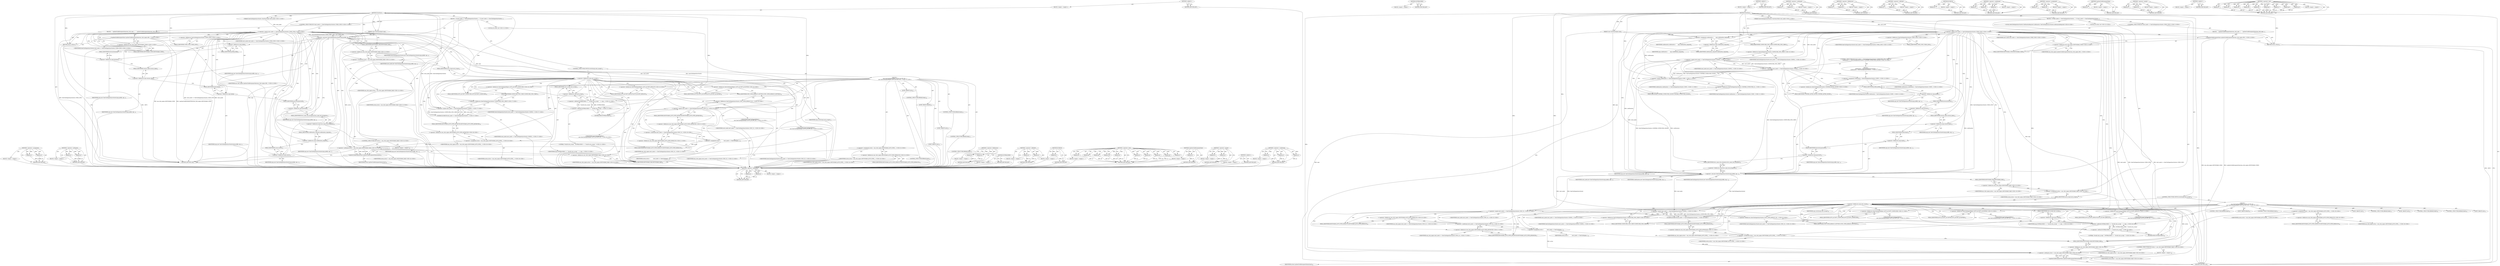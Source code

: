 digraph "&lt;operator&gt;.conditional" {
vulnerable_191 [label=<(METHOD,&lt;operator&gt;.logicalAnd)>];
vulnerable_192 [label=<(PARAM,p1)>];
vulnerable_193 [label=<(PARAM,p2)>];
vulnerable_194 [label=<(BLOCK,&lt;empty&gt;,&lt;empty&gt;)>];
vulnerable_195 [label=<(METHOD_RETURN,ANY)>];
vulnerable_223 [label=<(METHOD,NOTREACHED)>];
vulnerable_224 [label=<(BLOCK,&lt;empty&gt;,&lt;empty&gt;)>];
vulnerable_225 [label=<(METHOD_RETURN,ANY)>];
vulnerable_6 [label=<(METHOD,&lt;global&gt;)<SUB>1</SUB>>];
vulnerable_7 [label=<(BLOCK,&lt;empty&gt;,&lt;empty&gt;)<SUB>1</SUB>>];
vulnerable_8 [label=<(METHOD,StartSync)<SUB>1</SUB>>];
vulnerable_9 [label=<(PARAM,const StartSyncArgs&amp; args)<SUB>1</SUB>>];
vulnerable_10 [label="<(PARAM,OneClickSigninSyncStarter::StartSyncMode start_mode)<SUB>2</SUB>>"];
vulnerable_11 [label=<(BLOCK,{
  if (start_mode == OneClickSigninSyncStarter...,{
  if (start_mode == OneClickSigninSyncStarter...)<SUB>2</SUB>>];
vulnerable_12 [label="<(CONTROL_STRUCTURE,IF,if (start_mode == OneClickSigninSyncStarter::UNDO_SYNC))<SUB>3</SUB>>"];
vulnerable_13 [label="<(&lt;operator&gt;.equals,start_mode == OneClickSigninSyncStarter::UNDO_SYNC)<SUB>3</SUB>>"];
vulnerable_14 [label="<(IDENTIFIER,start_mode,start_mode == OneClickSigninSyncStarter::UNDO_SYNC)<SUB>3</SUB>>"];
vulnerable_15 [label="<(&lt;operator&gt;.fieldAccess,OneClickSigninSyncStarter::UNDO_SYNC)<SUB>3</SUB>>"];
vulnerable_16 [label="<(IDENTIFIER,OneClickSigninSyncStarter,start_mode == OneClickSigninSyncStarter::UNDO_SYNC)<SUB>3</SUB>>"];
vulnerable_17 [label=<(FIELD_IDENTIFIER,UNDO_SYNC,UNDO_SYNC)<SUB>3</SUB>>];
vulnerable_18 [label=<(BLOCK,{
    LogOneClickHistogramValue(one_click_signi...,{
    LogOneClickHistogramValue(one_click_signi...)<SUB>3</SUB>>];
vulnerable_19 [label="<(LogOneClickHistogramValue,LogOneClickHistogramValue(one_click_signin::HIS...)<SUB>4</SUB>>"];
vulnerable_20 [label="<(&lt;operator&gt;.fieldAccess,one_click_signin::HISTOGRAM_UNDO)<SUB>4</SUB>>"];
vulnerable_21 [label="<(IDENTIFIER,one_click_signin,LogOneClickHistogramValue(one_click_signin::HIS...)<SUB>4</SUB>>"];
vulnerable_22 [label=<(FIELD_IDENTIFIER,HISTOGRAM_UNDO,HISTOGRAM_UNDO)<SUB>4</SUB>>];
vulnerable_23 [label=<(RETURN,return;,return;)<SUB>5</SUB>>];
vulnerable_24 [label="<(LOCAL,OneClickSigninSyncStarter.ConfirmationRequired confirmation: OneClickSigninSyncStarter.ConfirmationRequired)<SUB>8</SUB>>"];
vulnerable_25 [label=<(&lt;operator&gt;.assignment,confirmation =
      args.confirmation_required)<SUB>8</SUB>>];
vulnerable_26 [label=<(IDENTIFIER,confirmation,confirmation =
      args.confirmation_required)<SUB>8</SUB>>];
vulnerable_27 [label=<(&lt;operator&gt;.fieldAccess,args.confirmation_required)<SUB>9</SUB>>];
vulnerable_28 [label=<(IDENTIFIER,args,confirmation =
      args.confirmation_required)<SUB>9</SUB>>];
vulnerable_29 [label=<(FIELD_IDENTIFIER,confirmation_required,confirmation_required)<SUB>9</SUB>>];
vulnerable_30 [label="<(CONTROL_STRUCTURE,IF,if (start_mode == OneClickSigninSyncStarter::CONFIGURE_SYNC_FIRST &amp;&amp;
      confirmation == OneClickSigninSyncStarter::CONFIRM_UNTRUSTED_SIGNIN))<SUB>10</SUB>>"];
vulnerable_31 [label="<(&lt;operator&gt;.logicalAnd,start_mode == OneClickSigninSyncStarter::CONFIG...)<SUB>10</SUB>>"];
vulnerable_32 [label="<(&lt;operator&gt;.equals,start_mode == OneClickSigninSyncStarter::CONFIG...)<SUB>10</SUB>>"];
vulnerable_33 [label="<(IDENTIFIER,start_mode,start_mode == OneClickSigninSyncStarter::CONFIG...)<SUB>10</SUB>>"];
vulnerable_34 [label="<(&lt;operator&gt;.fieldAccess,OneClickSigninSyncStarter::CONFIGURE_SYNC_FIRST)<SUB>10</SUB>>"];
vulnerable_35 [label="<(IDENTIFIER,OneClickSigninSyncStarter,start_mode == OneClickSigninSyncStarter::CONFIG...)<SUB>10</SUB>>"];
vulnerable_36 [label=<(FIELD_IDENTIFIER,CONFIGURE_SYNC_FIRST,CONFIGURE_SYNC_FIRST)<SUB>10</SUB>>];
vulnerable_37 [label="<(&lt;operator&gt;.equals,confirmation == OneClickSigninSyncStarter::CONF...)<SUB>11</SUB>>"];
vulnerable_38 [label="<(IDENTIFIER,confirmation,confirmation == OneClickSigninSyncStarter::CONF...)<SUB>11</SUB>>"];
vulnerable_39 [label="<(&lt;operator&gt;.fieldAccess,OneClickSigninSyncStarter::CONFIRM_UNTRUSTED_SI...)<SUB>11</SUB>>"];
vulnerable_40 [label="<(IDENTIFIER,OneClickSigninSyncStarter,confirmation == OneClickSigninSyncStarter::CONF...)<SUB>11</SUB>>"];
vulnerable_41 [label=<(FIELD_IDENTIFIER,CONFIRM_UNTRUSTED_SIGNIN,CONFIRM_UNTRUSTED_SIGNIN)<SUB>11</SUB>>];
vulnerable_42 [label="<(BLOCK,{
    confirmation = OneClickSigninSyncStarter:...,{
    confirmation = OneClickSigninSyncStarter:...)<SUB>11</SUB>>"];
vulnerable_43 [label="<(&lt;operator&gt;.assignment,confirmation = OneClickSigninSyncStarter::CONFI...)<SUB>12</SUB>>"];
vulnerable_44 [label="<(IDENTIFIER,confirmation,confirmation = OneClickSigninSyncStarter::CONFI...)<SUB>12</SUB>>"];
vulnerable_45 [label="<(&lt;operator&gt;.fieldAccess,OneClickSigninSyncStarter::CONFIRM_AFTER_SIGNIN)<SUB>12</SUB>>"];
vulnerable_46 [label="<(IDENTIFIER,OneClickSigninSyncStarter,confirmation = OneClickSigninSyncStarter::CONFI...)<SUB>12</SUB>>"];
vulnerable_47 [label=<(FIELD_IDENTIFIER,CONFIRM_AFTER_SIGNIN,CONFIRM_AFTER_SIGNIN)<SUB>12</SUB>>];
vulnerable_48 [label=<(&lt;operator&gt;.new,new OneClickSigninSyncStarter(args.profile, arg...)<SUB>14</SUB>>];
vulnerable_49 [label=<(IDENTIFIER,OneClickSigninSyncStarter,new OneClickSigninSyncStarter(args.profile, arg...)<SUB>14</SUB>>];
vulnerable_50 [label=<(&lt;operator&gt;.fieldAccess,args.profile)<SUB>14</SUB>>];
vulnerable_51 [label=<(IDENTIFIER,args,new OneClickSigninSyncStarter(args.profile, arg...)<SUB>14</SUB>>];
vulnerable_52 [label=<(FIELD_IDENTIFIER,profile,profile)<SUB>14</SUB>>];
vulnerable_53 [label=<(&lt;operator&gt;.fieldAccess,args.browser)<SUB>14</SUB>>];
vulnerable_54 [label=<(IDENTIFIER,args,new OneClickSigninSyncStarter(args.profile, arg...)<SUB>14</SUB>>];
vulnerable_55 [label=<(FIELD_IDENTIFIER,browser,browser)<SUB>14</SUB>>];
vulnerable_56 [label=<(&lt;operator&gt;.fieldAccess,args.session_index)<SUB>14</SUB>>];
vulnerable_57 [label=<(IDENTIFIER,args,new OneClickSigninSyncStarter(args.profile, arg...)<SUB>14</SUB>>];
vulnerable_58 [label=<(FIELD_IDENTIFIER,session_index,session_index)<SUB>14</SUB>>];
vulnerable_59 [label=<(&lt;operator&gt;.fieldAccess,args.email)<SUB>15</SUB>>];
vulnerable_60 [label=<(IDENTIFIER,args,new OneClickSigninSyncStarter(args.profile, arg...)<SUB>15</SUB>>];
vulnerable_61 [label=<(FIELD_IDENTIFIER,email,email)<SUB>15</SUB>>];
vulnerable_62 [label=<(&lt;operator&gt;.fieldAccess,args.password)<SUB>15</SUB>>];
vulnerable_63 [label=<(IDENTIFIER,args,new OneClickSigninSyncStarter(args.profile, arg...)<SUB>15</SUB>>];
vulnerable_64 [label=<(FIELD_IDENTIFIER,password,password)<SUB>15</SUB>>];
vulnerable_65 [label=<(IDENTIFIER,start_mode,new OneClickSigninSyncStarter(args.profile, arg...)<SUB>15</SUB>>];
vulnerable_66 [label=<(&lt;operator&gt;.fieldAccess,args.force_same_tab_navigation)<SUB>16</SUB>>];
vulnerable_67 [label=<(IDENTIFIER,args,new OneClickSigninSyncStarter(args.profile, arg...)<SUB>16</SUB>>];
vulnerable_68 [label=<(FIELD_IDENTIFIER,force_same_tab_navigation,force_same_tab_navigation)<SUB>16</SUB>>];
vulnerable_69 [label=<(IDENTIFIER,confirmation,new OneClickSigninSyncStarter(args.profile, arg...)<SUB>17</SUB>>];
vulnerable_70 [label="<(LOCAL,int action: int)<SUB>19</SUB>>"];
vulnerable_71 [label="<(&lt;operator&gt;.assignment,action = one_click_signin::HISTOGRAM_MAX)<SUB>19</SUB>>"];
vulnerable_72 [label="<(IDENTIFIER,action,action = one_click_signin::HISTOGRAM_MAX)<SUB>19</SUB>>"];
vulnerable_73 [label="<(&lt;operator&gt;.fieldAccess,one_click_signin::HISTOGRAM_MAX)<SUB>19</SUB>>"];
vulnerable_74 [label="<(IDENTIFIER,one_click_signin,action = one_click_signin::HISTOGRAM_MAX)<SUB>19</SUB>>"];
vulnerable_75 [label=<(FIELD_IDENTIFIER,HISTOGRAM_MAX,HISTOGRAM_MAX)<SUB>19</SUB>>];
vulnerable_76 [label=<(CONTROL_STRUCTURE,SWITCH,switch(args.auto_accept))<SUB>20</SUB>>];
vulnerable_77 [label=<(&lt;operator&gt;.fieldAccess,args.auto_accept)<SUB>20</SUB>>];
vulnerable_78 [label=<(IDENTIFIER,args,switch(args.auto_accept))<SUB>20</SUB>>];
vulnerable_79 [label=<(FIELD_IDENTIFIER,auto_accept,auto_accept)<SUB>20</SUB>>];
vulnerable_80 [label="<(BLOCK,{
    case OneClickSigninHelper::AUTO_ACCEPT_EX...,{
    case OneClickSigninHelper::AUTO_ACCEPT_EX...)<SUB>20</SUB>>"];
vulnerable_81 [label=<(JUMP_TARGET,case)<SUB>21</SUB>>];
vulnerable_82 [label="<(&lt;operator&gt;.fieldAccess,OneClickSigninHelper::AUTO_ACCEPT_EXPLICIT)<SUB>21</SUB>>"];
vulnerable_83 [label="<(IDENTIFIER,OneClickSigninHelper,{
    case OneClickSigninHelper::AUTO_ACCEPT_EX...)<SUB>21</SUB>>"];
vulnerable_84 [label=<(FIELD_IDENTIFIER,AUTO_ACCEPT_EXPLICIT,AUTO_ACCEPT_EXPLICIT)<SUB>21</SUB>>];
vulnerable_85 [label=<(CONTROL_STRUCTURE,BREAK,break;)<SUB>22</SUB>>];
vulnerable_86 [label=<(JUMP_TARGET,case)<SUB>23</SUB>>];
vulnerable_87 [label="<(&lt;operator&gt;.fieldAccess,OneClickSigninHelper::AUTO_ACCEPT_ACCEPTED)<SUB>23</SUB>>"];
vulnerable_88 [label="<(IDENTIFIER,OneClickSigninHelper,{
    case OneClickSigninHelper::AUTO_ACCEPT_EX...)<SUB>23</SUB>>"];
vulnerable_89 [label=<(FIELD_IDENTIFIER,AUTO_ACCEPT_ACCEPTED,AUTO_ACCEPT_ACCEPTED)<SUB>23</SUB>>];
vulnerable_90 [label=<(&lt;operator&gt;.assignment,action =
          start_mode == OneClickSignin...)<SUB>24</SUB>>];
vulnerable_91 [label=<(IDENTIFIER,action,action =
          start_mode == OneClickSignin...)<SUB>24</SUB>>];
vulnerable_92 [label="<(&lt;operator&gt;.conditional,start_mode == OneClickSigninSyncStarter::SYNC_W...)<SUB>25</SUB>>"];
vulnerable_93 [label="<(&lt;operator&gt;.equals,start_mode == OneClickSigninSyncStarter::SYNC_W...)<SUB>25</SUB>>"];
vulnerable_94 [label="<(IDENTIFIER,start_mode,start_mode == OneClickSigninSyncStarter::SYNC_W...)<SUB>25</SUB>>"];
vulnerable_95 [label="<(&lt;operator&gt;.fieldAccess,OneClickSigninSyncStarter::SYNC_WITH_DEFAULT_SE...)<SUB>25</SUB>>"];
vulnerable_96 [label="<(IDENTIFIER,OneClickSigninSyncStarter,start_mode == OneClickSigninSyncStarter::SYNC_W...)<SUB>25</SUB>>"];
vulnerable_97 [label=<(FIELD_IDENTIFIER,SYNC_WITH_DEFAULT_SETTINGS,SYNC_WITH_DEFAULT_SETTINGS)<SUB>25</SUB>>];
vulnerable_98 [label="<(&lt;operator&gt;.fieldAccess,one_click_signin::HISTOGRAM_AUTO_WITH_DEFAULTS)<SUB>26</SUB>>"];
vulnerable_99 [label="<(IDENTIFIER,one_click_signin,start_mode == OneClickSigninSyncStarter::SYNC_W...)<SUB>26</SUB>>"];
vulnerable_100 [label=<(FIELD_IDENTIFIER,HISTOGRAM_AUTO_WITH_DEFAULTS,HISTOGRAM_AUTO_WITH_DEFAULTS)<SUB>26</SUB>>];
vulnerable_101 [label="<(&lt;operator&gt;.fieldAccess,one_click_signin::HISTOGRAM_AUTO_WITH_ADVANCED)<SUB>27</SUB>>"];
vulnerable_102 [label="<(IDENTIFIER,one_click_signin,start_mode == OneClickSigninSyncStarter::SYNC_W...)<SUB>27</SUB>>"];
vulnerable_103 [label=<(FIELD_IDENTIFIER,HISTOGRAM_AUTO_WITH_ADVANCED,HISTOGRAM_AUTO_WITH_ADVANCED)<SUB>27</SUB>>];
vulnerable_104 [label=<(CONTROL_STRUCTURE,BREAK,break;)<SUB>28</SUB>>];
vulnerable_105 [label="<(&lt;operator&gt;.assignment,action = one_click_signin::HISTOGRAM_AUTO_WITH_...)<SUB>29</SUB>>"];
vulnerable_106 [label="<(IDENTIFIER,action,action = one_click_signin::HISTOGRAM_AUTO_WITH_...)<SUB>29</SUB>>"];
vulnerable_107 [label="<(&lt;operator&gt;.fieldAccess,one_click_signin::HISTOGRAM_AUTO_WITH_DEFAULTS)<SUB>29</SUB>>"];
vulnerable_108 [label="<(IDENTIFIER,one_click_signin,action = one_click_signin::HISTOGRAM_AUTO_WITH_...)<SUB>29</SUB>>"];
vulnerable_109 [label=<(FIELD_IDENTIFIER,HISTOGRAM_AUTO_WITH_DEFAULTS,HISTOGRAM_AUTO_WITH_DEFAULTS)<SUB>29</SUB>>];
vulnerable_110 [label=<(CONTROL_STRUCTURE,BREAK,break;)<SUB>30</SUB>>];
vulnerable_111 [label=<(JUMP_TARGET,case)<SUB>31</SUB>>];
vulnerable_112 [label="<(&lt;operator&gt;.fieldAccess,OneClickSigninHelper::AUTO_ACCEPT_CONFIGURE)<SUB>31</SUB>>"];
vulnerable_113 [label="<(IDENTIFIER,OneClickSigninHelper,{
    case OneClickSigninHelper::AUTO_ACCEPT_EX...)<SUB>31</SUB>>"];
vulnerable_114 [label=<(FIELD_IDENTIFIER,AUTO_ACCEPT_CONFIGURE,AUTO_ACCEPT_CONFIGURE)<SUB>31</SUB>>];
vulnerable_115 [label="<(DCHECK,DCHECK(start_mode == OneClickSigninSyncStarter:...)<SUB>32</SUB>>"];
vulnerable_116 [label="<(&lt;operator&gt;.equals,start_mode == OneClickSigninSyncStarter::CONFIG...)<SUB>32</SUB>>"];
vulnerable_117 [label="<(IDENTIFIER,start_mode,start_mode == OneClickSigninSyncStarter::CONFIG...)<SUB>32</SUB>>"];
vulnerable_118 [label="<(&lt;operator&gt;.fieldAccess,OneClickSigninSyncStarter::CONFIGURE_SYNC_FIRST)<SUB>32</SUB>>"];
vulnerable_119 [label="<(IDENTIFIER,OneClickSigninSyncStarter,start_mode == OneClickSigninSyncStarter::CONFIG...)<SUB>32</SUB>>"];
vulnerable_120 [label=<(FIELD_IDENTIFIER,CONFIGURE_SYNC_FIRST,CONFIGURE_SYNC_FIRST)<SUB>32</SUB>>];
vulnerable_121 [label="<(&lt;operator&gt;.assignment,action = one_click_signin::HISTOGRAM_AUTO_WITH_...)<SUB>33</SUB>>"];
vulnerable_122 [label="<(IDENTIFIER,action,action = one_click_signin::HISTOGRAM_AUTO_WITH_...)<SUB>33</SUB>>"];
vulnerable_123 [label="<(&lt;operator&gt;.fieldAccess,one_click_signin::HISTOGRAM_AUTO_WITH_ADVANCED)<SUB>33</SUB>>"];
vulnerable_124 [label="<(IDENTIFIER,one_click_signin,action = one_click_signin::HISTOGRAM_AUTO_WITH_...)<SUB>33</SUB>>"];
vulnerable_125 [label=<(FIELD_IDENTIFIER,HISTOGRAM_AUTO_WITH_ADVANCED,HISTOGRAM_AUTO_WITH_ADVANCED)<SUB>33</SUB>>];
vulnerable_126 [label=<(CONTROL_STRUCTURE,BREAK,break;)<SUB>34</SUB>>];
vulnerable_127 [label=<(JUMP_TARGET,default)<SUB>35</SUB>>];
vulnerable_128 [label="<(&lt;operator&gt;.shiftLeft,NOTREACHED() &lt;&lt; &quot;Invalid auto_accept: &quot; &lt;&lt; args...)<SUB>36</SUB>>"];
vulnerable_129 [label="<(&lt;operator&gt;.shiftLeft,NOTREACHED() &lt;&lt; &quot;Invalid auto_accept: &quot;)<SUB>36</SUB>>"];
vulnerable_130 [label=<(NOTREACHED,NOTREACHED())<SUB>36</SUB>>];
vulnerable_131 [label="<(LITERAL,&quot;Invalid auto_accept: &quot;,NOTREACHED() &lt;&lt; &quot;Invalid auto_accept: &quot;)<SUB>36</SUB>>"];
vulnerable_132 [label=<(&lt;operator&gt;.fieldAccess,args.auto_accept)<SUB>36</SUB>>];
vulnerable_133 [label="<(IDENTIFIER,args,NOTREACHED() &lt;&lt; &quot;Invalid auto_accept: &quot; &lt;&lt; args...)<SUB>36</SUB>>"];
vulnerable_134 [label=<(FIELD_IDENTIFIER,auto_accept,auto_accept)<SUB>36</SUB>>];
vulnerable_135 [label=<(CONTROL_STRUCTURE,BREAK,break;)<SUB>37</SUB>>];
vulnerable_136 [label="<(CONTROL_STRUCTURE,IF,if (action != one_click_signin::HISTOGRAM_MAX))<SUB>39</SUB>>"];
vulnerable_137 [label="<(&lt;operator&gt;.notEquals,action != one_click_signin::HISTOGRAM_MAX)<SUB>39</SUB>>"];
vulnerable_138 [label="<(IDENTIFIER,action,action != one_click_signin::HISTOGRAM_MAX)<SUB>39</SUB>>"];
vulnerable_139 [label="<(&lt;operator&gt;.fieldAccess,one_click_signin::HISTOGRAM_MAX)<SUB>39</SUB>>"];
vulnerable_140 [label="<(IDENTIFIER,one_click_signin,action != one_click_signin::HISTOGRAM_MAX)<SUB>39</SUB>>"];
vulnerable_141 [label=<(FIELD_IDENTIFIER,HISTOGRAM_MAX,HISTOGRAM_MAX)<SUB>39</SUB>>];
vulnerable_142 [label=<(BLOCK,&lt;empty&gt;,&lt;empty&gt;)<SUB>40</SUB>>];
vulnerable_143 [label=<(LogOneClickHistogramValue,LogOneClickHistogramValue(action))<SUB>40</SUB>>];
vulnerable_144 [label=<(IDENTIFIER,action,LogOneClickHistogramValue(action))<SUB>40</SUB>>];
vulnerable_145 [label=<(METHOD_RETURN,void)<SUB>1</SUB>>];
vulnerable_147 [label=<(METHOD_RETURN,ANY)<SUB>1</SUB>>];
vulnerable_226 [label=<(METHOD,&lt;operator&gt;.notEquals)>];
vulnerable_227 [label=<(PARAM,p1)>];
vulnerable_228 [label=<(PARAM,p2)>];
vulnerable_229 [label=<(BLOCK,&lt;empty&gt;,&lt;empty&gt;)>];
vulnerable_230 [label=<(METHOD_RETURN,ANY)>];
vulnerable_177 [label=<(METHOD,&lt;operator&gt;.fieldAccess)>];
vulnerable_178 [label=<(PARAM,p1)>];
vulnerable_179 [label=<(PARAM,p2)>];
vulnerable_180 [label=<(BLOCK,&lt;empty&gt;,&lt;empty&gt;)>];
vulnerable_181 [label=<(METHOD_RETURN,ANY)>];
vulnerable_218 [label=<(METHOD,&lt;operator&gt;.shiftLeft)>];
vulnerable_219 [label=<(PARAM,p1)>];
vulnerable_220 [label=<(PARAM,p2)>];
vulnerable_221 [label=<(BLOCK,&lt;empty&gt;,&lt;empty&gt;)>];
vulnerable_222 [label=<(METHOD_RETURN,ANY)>];
vulnerable_214 [label=<(METHOD,DCHECK)>];
vulnerable_215 [label=<(PARAM,p1)>];
vulnerable_216 [label=<(BLOCK,&lt;empty&gt;,&lt;empty&gt;)>];
vulnerable_217 [label=<(METHOD_RETURN,ANY)>];
vulnerable_208 [label=<(METHOD,&lt;operator&gt;.conditional)>];
vulnerable_209 [label=<(PARAM,p1)>];
vulnerable_210 [label=<(PARAM,p2)>];
vulnerable_211 [label=<(PARAM,p3)>];
vulnerable_212 [label=<(BLOCK,&lt;empty&gt;,&lt;empty&gt;)>];
vulnerable_213 [label=<(METHOD_RETURN,ANY)>];
vulnerable_186 [label=<(METHOD,&lt;operator&gt;.assignment)>];
vulnerable_187 [label=<(PARAM,p1)>];
vulnerable_188 [label=<(PARAM,p2)>];
vulnerable_189 [label=<(BLOCK,&lt;empty&gt;,&lt;empty&gt;)>];
vulnerable_190 [label=<(METHOD_RETURN,ANY)>];
vulnerable_182 [label=<(METHOD,LogOneClickHistogramValue)>];
vulnerable_183 [label=<(PARAM,p1)>];
vulnerable_184 [label=<(BLOCK,&lt;empty&gt;,&lt;empty&gt;)>];
vulnerable_185 [label=<(METHOD_RETURN,ANY)>];
vulnerable_172 [label=<(METHOD,&lt;operator&gt;.equals)>];
vulnerable_173 [label=<(PARAM,p1)>];
vulnerable_174 [label=<(PARAM,p2)>];
vulnerable_175 [label=<(BLOCK,&lt;empty&gt;,&lt;empty&gt;)>];
vulnerable_176 [label=<(METHOD_RETURN,ANY)>];
vulnerable_166 [label=<(METHOD,&lt;global&gt;)<SUB>1</SUB>>];
vulnerable_167 [label=<(BLOCK,&lt;empty&gt;,&lt;empty&gt;)>];
vulnerable_168 [label=<(METHOD_RETURN,ANY)>];
vulnerable_196 [label=<(METHOD,&lt;operator&gt;.new)>];
vulnerable_197 [label=<(PARAM,p1)>];
vulnerable_198 [label=<(PARAM,p2)>];
vulnerable_199 [label=<(PARAM,p3)>];
vulnerable_200 [label=<(PARAM,p4)>];
vulnerable_201 [label=<(PARAM,p5)>];
vulnerable_202 [label=<(PARAM,p6)>];
vulnerable_203 [label=<(PARAM,p7)>];
vulnerable_204 [label=<(PARAM,p8)>];
vulnerable_205 [label=<(PARAM,p9)>];
vulnerable_206 [label=<(BLOCK,&lt;empty&gt;,&lt;empty&gt;)>];
vulnerable_207 [label=<(METHOD_RETURN,ANY)>];
fixed_178 [label=<(METHOD,&lt;operator&gt;.assignment)>];
fixed_179 [label=<(PARAM,p1)>];
fixed_180 [label=<(PARAM,p2)>];
fixed_181 [label=<(BLOCK,&lt;empty&gt;,&lt;empty&gt;)>];
fixed_182 [label=<(METHOD_RETURN,ANY)>];
fixed_201 [label=<(METHOD,&lt;operator&gt;.notEquals)>];
fixed_202 [label=<(PARAM,p1)>];
fixed_203 [label=<(PARAM,p2)>];
fixed_204 [label=<(BLOCK,&lt;empty&gt;,&lt;empty&gt;)>];
fixed_205 [label=<(METHOD_RETURN,ANY)>];
fixed_6 [label=<(METHOD,&lt;global&gt;)<SUB>1</SUB>>];
fixed_7 [label=<(BLOCK,&lt;empty&gt;,&lt;empty&gt;)<SUB>1</SUB>>];
fixed_8 [label=<(METHOD,StartSync)<SUB>1</SUB>>];
fixed_9 [label=<(PARAM,const StartSyncArgs&amp; args)<SUB>1</SUB>>];
fixed_10 [label="<(PARAM,OneClickSigninSyncStarter::StartSyncMode start_mode)<SUB>2</SUB>>"];
fixed_11 [label=<(BLOCK,{
  if (start_mode == OneClickSigninSyncStarter...,{
  if (start_mode == OneClickSigninSyncStarter...)<SUB>2</SUB>>];
fixed_12 [label="<(CONTROL_STRUCTURE,IF,if (start_mode == OneClickSigninSyncStarter::UNDO_SYNC))<SUB>3</SUB>>"];
fixed_13 [label="<(&lt;operator&gt;.equals,start_mode == OneClickSigninSyncStarter::UNDO_SYNC)<SUB>3</SUB>>"];
fixed_14 [label="<(IDENTIFIER,start_mode,start_mode == OneClickSigninSyncStarter::UNDO_SYNC)<SUB>3</SUB>>"];
fixed_15 [label="<(&lt;operator&gt;.fieldAccess,OneClickSigninSyncStarter::UNDO_SYNC)<SUB>3</SUB>>"];
fixed_16 [label="<(IDENTIFIER,OneClickSigninSyncStarter,start_mode == OneClickSigninSyncStarter::UNDO_SYNC)<SUB>3</SUB>>"];
fixed_17 [label=<(FIELD_IDENTIFIER,UNDO_SYNC,UNDO_SYNC)<SUB>3</SUB>>];
fixed_18 [label=<(BLOCK,{
    LogOneClickHistogramValue(one_click_signi...,{
    LogOneClickHistogramValue(one_click_signi...)<SUB>3</SUB>>];
fixed_19 [label="<(LogOneClickHistogramValue,LogOneClickHistogramValue(one_click_signin::HIS...)<SUB>4</SUB>>"];
fixed_20 [label="<(&lt;operator&gt;.fieldAccess,one_click_signin::HISTOGRAM_UNDO)<SUB>4</SUB>>"];
fixed_21 [label="<(IDENTIFIER,one_click_signin,LogOneClickHistogramValue(one_click_signin::HIS...)<SUB>4</SUB>>"];
fixed_22 [label=<(FIELD_IDENTIFIER,HISTOGRAM_UNDO,HISTOGRAM_UNDO)<SUB>4</SUB>>];
fixed_23 [label=<(RETURN,return;,return;)<SUB>5</SUB>>];
fixed_24 [label=<(&lt;operator&gt;.new,new OneClickSigninSyncStarter(args.profile, arg...)<SUB>8</SUB>>];
fixed_25 [label=<(IDENTIFIER,OneClickSigninSyncStarter,new OneClickSigninSyncStarter(args.profile, arg...)<SUB>8</SUB>>];
fixed_26 [label=<(&lt;operator&gt;.fieldAccess,args.profile)<SUB>8</SUB>>];
fixed_27 [label=<(IDENTIFIER,args,new OneClickSigninSyncStarter(args.profile, arg...)<SUB>8</SUB>>];
fixed_28 [label=<(FIELD_IDENTIFIER,profile,profile)<SUB>8</SUB>>];
fixed_29 [label=<(&lt;operator&gt;.fieldAccess,args.browser)<SUB>8</SUB>>];
fixed_30 [label=<(IDENTIFIER,args,new OneClickSigninSyncStarter(args.profile, arg...)<SUB>8</SUB>>];
fixed_31 [label=<(FIELD_IDENTIFIER,browser,browser)<SUB>8</SUB>>];
fixed_32 [label=<(&lt;operator&gt;.fieldAccess,args.session_index)<SUB>8</SUB>>];
fixed_33 [label=<(IDENTIFIER,args,new OneClickSigninSyncStarter(args.profile, arg...)<SUB>8</SUB>>];
fixed_34 [label=<(FIELD_IDENTIFIER,session_index,session_index)<SUB>8</SUB>>];
fixed_35 [label=<(&lt;operator&gt;.fieldAccess,args.email)<SUB>9</SUB>>];
fixed_36 [label=<(IDENTIFIER,args,new OneClickSigninSyncStarter(args.profile, arg...)<SUB>9</SUB>>];
fixed_37 [label=<(FIELD_IDENTIFIER,email,email)<SUB>9</SUB>>];
fixed_38 [label=<(&lt;operator&gt;.fieldAccess,args.password)<SUB>9</SUB>>];
fixed_39 [label=<(IDENTIFIER,args,new OneClickSigninSyncStarter(args.profile, arg...)<SUB>9</SUB>>];
fixed_40 [label=<(FIELD_IDENTIFIER,password,password)<SUB>9</SUB>>];
fixed_41 [label=<(IDENTIFIER,start_mode,new OneClickSigninSyncStarter(args.profile, arg...)<SUB>9</SUB>>];
fixed_42 [label=<(&lt;operator&gt;.fieldAccess,args.force_same_tab_navigation)<SUB>10</SUB>>];
fixed_43 [label=<(IDENTIFIER,args,new OneClickSigninSyncStarter(args.profile, arg...)<SUB>10</SUB>>];
fixed_44 [label=<(FIELD_IDENTIFIER,force_same_tab_navigation,force_same_tab_navigation)<SUB>10</SUB>>];
fixed_45 [label=<(&lt;operator&gt;.fieldAccess,args.confirmation_required)<SUB>11</SUB>>];
fixed_46 [label=<(IDENTIFIER,args,new OneClickSigninSyncStarter(args.profile, arg...)<SUB>11</SUB>>];
fixed_47 [label=<(FIELD_IDENTIFIER,confirmation_required,confirmation_required)<SUB>11</SUB>>];
fixed_48 [label=<(&lt;operator&gt;.fieldAccess,args.source)<SUB>12</SUB>>];
fixed_49 [label=<(IDENTIFIER,args,new OneClickSigninSyncStarter(args.profile, arg...)<SUB>12</SUB>>];
fixed_50 [label=<(FIELD_IDENTIFIER,source,source)<SUB>12</SUB>>];
fixed_51 [label="<(LOCAL,int action: int)<SUB>14</SUB>>"];
fixed_52 [label="<(&lt;operator&gt;.assignment,action = one_click_signin::HISTOGRAM_MAX)<SUB>14</SUB>>"];
fixed_53 [label="<(IDENTIFIER,action,action = one_click_signin::HISTOGRAM_MAX)<SUB>14</SUB>>"];
fixed_54 [label="<(&lt;operator&gt;.fieldAccess,one_click_signin::HISTOGRAM_MAX)<SUB>14</SUB>>"];
fixed_55 [label="<(IDENTIFIER,one_click_signin,action = one_click_signin::HISTOGRAM_MAX)<SUB>14</SUB>>"];
fixed_56 [label=<(FIELD_IDENTIFIER,HISTOGRAM_MAX,HISTOGRAM_MAX)<SUB>14</SUB>>];
fixed_57 [label=<(CONTROL_STRUCTURE,SWITCH,switch(args.auto_accept))<SUB>15</SUB>>];
fixed_58 [label=<(&lt;operator&gt;.fieldAccess,args.auto_accept)<SUB>15</SUB>>];
fixed_59 [label=<(IDENTIFIER,args,switch(args.auto_accept))<SUB>15</SUB>>];
fixed_60 [label=<(FIELD_IDENTIFIER,auto_accept,auto_accept)<SUB>15</SUB>>];
fixed_61 [label="<(BLOCK,{
    case OneClickSigninHelper::AUTO_ACCEPT_EX...,{
    case OneClickSigninHelper::AUTO_ACCEPT_EX...)<SUB>15</SUB>>"];
fixed_62 [label=<(JUMP_TARGET,case)<SUB>16</SUB>>];
fixed_63 [label="<(&lt;operator&gt;.fieldAccess,OneClickSigninHelper::AUTO_ACCEPT_EXPLICIT)<SUB>16</SUB>>"];
fixed_64 [label="<(IDENTIFIER,OneClickSigninHelper,{
    case OneClickSigninHelper::AUTO_ACCEPT_EX...)<SUB>16</SUB>>"];
fixed_65 [label=<(FIELD_IDENTIFIER,AUTO_ACCEPT_EXPLICIT,AUTO_ACCEPT_EXPLICIT)<SUB>16</SUB>>];
fixed_66 [label=<(CONTROL_STRUCTURE,BREAK,break;)<SUB>17</SUB>>];
fixed_67 [label=<(JUMP_TARGET,case)<SUB>18</SUB>>];
fixed_68 [label="<(&lt;operator&gt;.fieldAccess,OneClickSigninHelper::AUTO_ACCEPT_ACCEPTED)<SUB>18</SUB>>"];
fixed_69 [label="<(IDENTIFIER,OneClickSigninHelper,{
    case OneClickSigninHelper::AUTO_ACCEPT_EX...)<SUB>18</SUB>>"];
fixed_70 [label=<(FIELD_IDENTIFIER,AUTO_ACCEPT_ACCEPTED,AUTO_ACCEPT_ACCEPTED)<SUB>18</SUB>>];
fixed_71 [label=<(&lt;operator&gt;.assignment,action =
          start_mode == OneClickSignin...)<SUB>19</SUB>>];
fixed_72 [label=<(IDENTIFIER,action,action =
          start_mode == OneClickSignin...)<SUB>19</SUB>>];
fixed_73 [label="<(&lt;operator&gt;.conditional,start_mode == OneClickSigninSyncStarter::SYNC_W...)<SUB>20</SUB>>"];
fixed_74 [label="<(&lt;operator&gt;.equals,start_mode == OneClickSigninSyncStarter::SYNC_W...)<SUB>20</SUB>>"];
fixed_75 [label="<(IDENTIFIER,start_mode,start_mode == OneClickSigninSyncStarter::SYNC_W...)<SUB>20</SUB>>"];
fixed_76 [label="<(&lt;operator&gt;.fieldAccess,OneClickSigninSyncStarter::SYNC_WITH_DEFAULT_SE...)<SUB>20</SUB>>"];
fixed_77 [label="<(IDENTIFIER,OneClickSigninSyncStarter,start_mode == OneClickSigninSyncStarter::SYNC_W...)<SUB>20</SUB>>"];
fixed_78 [label=<(FIELD_IDENTIFIER,SYNC_WITH_DEFAULT_SETTINGS,SYNC_WITH_DEFAULT_SETTINGS)<SUB>20</SUB>>];
fixed_79 [label="<(&lt;operator&gt;.fieldAccess,one_click_signin::HISTOGRAM_AUTO_WITH_DEFAULTS)<SUB>21</SUB>>"];
fixed_80 [label="<(IDENTIFIER,one_click_signin,start_mode == OneClickSigninSyncStarter::SYNC_W...)<SUB>21</SUB>>"];
fixed_81 [label=<(FIELD_IDENTIFIER,HISTOGRAM_AUTO_WITH_DEFAULTS,HISTOGRAM_AUTO_WITH_DEFAULTS)<SUB>21</SUB>>];
fixed_82 [label="<(&lt;operator&gt;.fieldAccess,one_click_signin::HISTOGRAM_AUTO_WITH_ADVANCED)<SUB>22</SUB>>"];
fixed_83 [label="<(IDENTIFIER,one_click_signin,start_mode == OneClickSigninSyncStarter::SYNC_W...)<SUB>22</SUB>>"];
fixed_84 [label=<(FIELD_IDENTIFIER,HISTOGRAM_AUTO_WITH_ADVANCED,HISTOGRAM_AUTO_WITH_ADVANCED)<SUB>22</SUB>>];
fixed_85 [label=<(CONTROL_STRUCTURE,BREAK,break;)<SUB>23</SUB>>];
fixed_86 [label="<(&lt;operator&gt;.assignment,action = one_click_signin::HISTOGRAM_AUTO_WITH_...)<SUB>24</SUB>>"];
fixed_87 [label="<(IDENTIFIER,action,action = one_click_signin::HISTOGRAM_AUTO_WITH_...)<SUB>24</SUB>>"];
fixed_88 [label="<(&lt;operator&gt;.fieldAccess,one_click_signin::HISTOGRAM_AUTO_WITH_DEFAULTS)<SUB>24</SUB>>"];
fixed_89 [label="<(IDENTIFIER,one_click_signin,action = one_click_signin::HISTOGRAM_AUTO_WITH_...)<SUB>24</SUB>>"];
fixed_90 [label=<(FIELD_IDENTIFIER,HISTOGRAM_AUTO_WITH_DEFAULTS,HISTOGRAM_AUTO_WITH_DEFAULTS)<SUB>24</SUB>>];
fixed_91 [label=<(CONTROL_STRUCTURE,BREAK,break;)<SUB>25</SUB>>];
fixed_92 [label=<(JUMP_TARGET,case)<SUB>26</SUB>>];
fixed_93 [label="<(&lt;operator&gt;.fieldAccess,OneClickSigninHelper::AUTO_ACCEPT_CONFIGURE)<SUB>26</SUB>>"];
fixed_94 [label="<(IDENTIFIER,OneClickSigninHelper,{
    case OneClickSigninHelper::AUTO_ACCEPT_EX...)<SUB>26</SUB>>"];
fixed_95 [label=<(FIELD_IDENTIFIER,AUTO_ACCEPT_CONFIGURE,AUTO_ACCEPT_CONFIGURE)<SUB>26</SUB>>];
fixed_96 [label="<(DCHECK,DCHECK(start_mode == OneClickSigninSyncStarter:...)<SUB>27</SUB>>"];
fixed_97 [label="<(&lt;operator&gt;.equals,start_mode == OneClickSigninSyncStarter::CONFIG...)<SUB>27</SUB>>"];
fixed_98 [label="<(IDENTIFIER,start_mode,start_mode == OneClickSigninSyncStarter::CONFIG...)<SUB>27</SUB>>"];
fixed_99 [label="<(&lt;operator&gt;.fieldAccess,OneClickSigninSyncStarter::CONFIGURE_SYNC_FIRST)<SUB>27</SUB>>"];
fixed_100 [label="<(IDENTIFIER,OneClickSigninSyncStarter,start_mode == OneClickSigninSyncStarter::CONFIG...)<SUB>27</SUB>>"];
fixed_101 [label=<(FIELD_IDENTIFIER,CONFIGURE_SYNC_FIRST,CONFIGURE_SYNC_FIRST)<SUB>27</SUB>>];
fixed_102 [label="<(&lt;operator&gt;.assignment,action = one_click_signin::HISTOGRAM_AUTO_WITH_...)<SUB>28</SUB>>"];
fixed_103 [label="<(IDENTIFIER,action,action = one_click_signin::HISTOGRAM_AUTO_WITH_...)<SUB>28</SUB>>"];
fixed_104 [label="<(&lt;operator&gt;.fieldAccess,one_click_signin::HISTOGRAM_AUTO_WITH_ADVANCED)<SUB>28</SUB>>"];
fixed_105 [label="<(IDENTIFIER,one_click_signin,action = one_click_signin::HISTOGRAM_AUTO_WITH_...)<SUB>28</SUB>>"];
fixed_106 [label=<(FIELD_IDENTIFIER,HISTOGRAM_AUTO_WITH_ADVANCED,HISTOGRAM_AUTO_WITH_ADVANCED)<SUB>28</SUB>>];
fixed_107 [label=<(CONTROL_STRUCTURE,BREAK,break;)<SUB>29</SUB>>];
fixed_108 [label=<(JUMP_TARGET,default)<SUB>30</SUB>>];
fixed_109 [label="<(&lt;operator&gt;.shiftLeft,NOTREACHED() &lt;&lt; &quot;Invalid auto_accept: &quot; &lt;&lt; args...)<SUB>31</SUB>>"];
fixed_110 [label="<(&lt;operator&gt;.shiftLeft,NOTREACHED() &lt;&lt; &quot;Invalid auto_accept: &quot;)<SUB>31</SUB>>"];
fixed_111 [label=<(NOTREACHED,NOTREACHED())<SUB>31</SUB>>];
fixed_112 [label="<(LITERAL,&quot;Invalid auto_accept: &quot;,NOTREACHED() &lt;&lt; &quot;Invalid auto_accept: &quot;)<SUB>31</SUB>>"];
fixed_113 [label=<(&lt;operator&gt;.fieldAccess,args.auto_accept)<SUB>31</SUB>>];
fixed_114 [label="<(IDENTIFIER,args,NOTREACHED() &lt;&lt; &quot;Invalid auto_accept: &quot; &lt;&lt; args...)<SUB>31</SUB>>"];
fixed_115 [label=<(FIELD_IDENTIFIER,auto_accept,auto_accept)<SUB>31</SUB>>];
fixed_116 [label=<(CONTROL_STRUCTURE,BREAK,break;)<SUB>32</SUB>>];
fixed_117 [label="<(CONTROL_STRUCTURE,IF,if (action != one_click_signin::HISTOGRAM_MAX))<SUB>34</SUB>>"];
fixed_118 [label="<(&lt;operator&gt;.notEquals,action != one_click_signin::HISTOGRAM_MAX)<SUB>34</SUB>>"];
fixed_119 [label="<(IDENTIFIER,action,action != one_click_signin::HISTOGRAM_MAX)<SUB>34</SUB>>"];
fixed_120 [label="<(&lt;operator&gt;.fieldAccess,one_click_signin::HISTOGRAM_MAX)<SUB>34</SUB>>"];
fixed_121 [label="<(IDENTIFIER,one_click_signin,action != one_click_signin::HISTOGRAM_MAX)<SUB>34</SUB>>"];
fixed_122 [label=<(FIELD_IDENTIFIER,HISTOGRAM_MAX,HISTOGRAM_MAX)<SUB>34</SUB>>];
fixed_123 [label=<(BLOCK,&lt;empty&gt;,&lt;empty&gt;)<SUB>35</SUB>>];
fixed_124 [label=<(LogOneClickHistogramValue,LogOneClickHistogramValue(action))<SUB>35</SUB>>];
fixed_125 [label=<(IDENTIFIER,action,LogOneClickHistogramValue(action))<SUB>35</SUB>>];
fixed_126 [label=<(METHOD_RETURN,void)<SUB>1</SUB>>];
fixed_128 [label=<(METHOD_RETURN,ANY)<SUB>1</SUB>>];
fixed_156 [label=<(METHOD,&lt;operator&gt;.fieldAccess)>];
fixed_157 [label=<(PARAM,p1)>];
fixed_158 [label=<(PARAM,p2)>];
fixed_159 [label=<(BLOCK,&lt;empty&gt;,&lt;empty&gt;)>];
fixed_160 [label=<(METHOD_RETURN,ANY)>];
fixed_198 [label=<(METHOD,NOTREACHED)>];
fixed_199 [label=<(BLOCK,&lt;empty&gt;,&lt;empty&gt;)>];
fixed_200 [label=<(METHOD_RETURN,ANY)>];
fixed_193 [label=<(METHOD,&lt;operator&gt;.shiftLeft)>];
fixed_194 [label=<(PARAM,p1)>];
fixed_195 [label=<(PARAM,p2)>];
fixed_196 [label=<(BLOCK,&lt;empty&gt;,&lt;empty&gt;)>];
fixed_197 [label=<(METHOD_RETURN,ANY)>];
fixed_189 [label=<(METHOD,DCHECK)>];
fixed_190 [label=<(PARAM,p1)>];
fixed_191 [label=<(BLOCK,&lt;empty&gt;,&lt;empty&gt;)>];
fixed_192 [label=<(METHOD_RETURN,ANY)>];
fixed_165 [label=<(METHOD,&lt;operator&gt;.new)>];
fixed_166 [label=<(PARAM,p1)>];
fixed_167 [label=<(PARAM,p2)>];
fixed_168 [label=<(PARAM,p3)>];
fixed_169 [label=<(PARAM,p4)>];
fixed_170 [label=<(PARAM,p5)>];
fixed_171 [label=<(PARAM,p6)>];
fixed_172 [label=<(PARAM,p7)>];
fixed_173 [label=<(PARAM,p8)>];
fixed_174 [label=<(PARAM,p9)>];
fixed_175 [label=<(PARAM,p10)>];
fixed_176 [label=<(BLOCK,&lt;empty&gt;,&lt;empty&gt;)>];
fixed_177 [label=<(METHOD_RETURN,ANY)>];
fixed_161 [label=<(METHOD,LogOneClickHistogramValue)>];
fixed_162 [label=<(PARAM,p1)>];
fixed_163 [label=<(BLOCK,&lt;empty&gt;,&lt;empty&gt;)>];
fixed_164 [label=<(METHOD_RETURN,ANY)>];
fixed_151 [label=<(METHOD,&lt;operator&gt;.equals)>];
fixed_152 [label=<(PARAM,p1)>];
fixed_153 [label=<(PARAM,p2)>];
fixed_154 [label=<(BLOCK,&lt;empty&gt;,&lt;empty&gt;)>];
fixed_155 [label=<(METHOD_RETURN,ANY)>];
fixed_145 [label=<(METHOD,&lt;global&gt;)<SUB>1</SUB>>];
fixed_146 [label=<(BLOCK,&lt;empty&gt;,&lt;empty&gt;)>];
fixed_147 [label=<(METHOD_RETURN,ANY)>];
fixed_183 [label=<(METHOD,&lt;operator&gt;.conditional)>];
fixed_184 [label=<(PARAM,p1)>];
fixed_185 [label=<(PARAM,p2)>];
fixed_186 [label=<(PARAM,p3)>];
fixed_187 [label=<(BLOCK,&lt;empty&gt;,&lt;empty&gt;)>];
fixed_188 [label=<(METHOD_RETURN,ANY)>];
vulnerable_191 -> vulnerable_192  [key=0, label="AST: "];
vulnerable_191 -> vulnerable_192  [key=1, label="DDG: "];
vulnerable_191 -> vulnerable_194  [key=0, label="AST: "];
vulnerable_191 -> vulnerable_193  [key=0, label="AST: "];
vulnerable_191 -> vulnerable_193  [key=1, label="DDG: "];
vulnerable_191 -> vulnerable_195  [key=0, label="AST: "];
vulnerable_191 -> vulnerable_195  [key=1, label="CFG: "];
vulnerable_192 -> vulnerable_195  [key=0, label="DDG: p1"];
vulnerable_193 -> vulnerable_195  [key=0, label="DDG: p2"];
vulnerable_223 -> vulnerable_224  [key=0, label="AST: "];
vulnerable_223 -> vulnerable_225  [key=0, label="AST: "];
vulnerable_223 -> vulnerable_225  [key=1, label="CFG: "];
vulnerable_6 -> vulnerable_7  [key=0, label="AST: "];
vulnerable_6 -> vulnerable_147  [key=0, label="AST: "];
vulnerable_6 -> vulnerable_147  [key=1, label="CFG: "];
vulnerable_7 -> vulnerable_8  [key=0, label="AST: "];
vulnerable_8 -> vulnerable_9  [key=0, label="AST: "];
vulnerable_8 -> vulnerable_9  [key=1, label="DDG: "];
vulnerable_8 -> vulnerable_10  [key=0, label="AST: "];
vulnerable_8 -> vulnerable_10  [key=1, label="DDG: "];
vulnerable_8 -> vulnerable_11  [key=0, label="AST: "];
vulnerable_8 -> vulnerable_145  [key=0, label="AST: "];
vulnerable_8 -> vulnerable_17  [key=0, label="CFG: "];
vulnerable_8 -> vulnerable_48  [key=0, label="DDG: "];
vulnerable_8 -> vulnerable_13  [key=0, label="DDG: "];
vulnerable_8 -> vulnerable_23  [key=0, label="DDG: "];
vulnerable_8 -> vulnerable_137  [key=0, label="DDG: "];
vulnerable_8 -> vulnerable_32  [key=0, label="DDG: "];
vulnerable_8 -> vulnerable_37  [key=0, label="DDG: "];
vulnerable_8 -> vulnerable_143  [key=0, label="DDG: "];
vulnerable_8 -> vulnerable_116  [key=0, label="DDG: "];
vulnerable_8 -> vulnerable_129  [key=0, label="DDG: "];
vulnerable_8 -> vulnerable_93  [key=0, label="DDG: "];
vulnerable_9 -> vulnerable_145  [key=0, label="DDG: args"];
vulnerable_9 -> vulnerable_25  [key=0, label="DDG: args"];
vulnerable_9 -> vulnerable_48  [key=0, label="DDG: args"];
vulnerable_9 -> vulnerable_128  [key=0, label="DDG: args"];
vulnerable_10 -> vulnerable_13  [key=0, label="DDG: start_mode"];
vulnerable_11 -> vulnerable_12  [key=0, label="AST: "];
vulnerable_11 -> vulnerable_24  [key=0, label="AST: "];
vulnerable_11 -> vulnerable_25  [key=0, label="AST: "];
vulnerable_11 -> vulnerable_30  [key=0, label="AST: "];
vulnerable_11 -> vulnerable_48  [key=0, label="AST: "];
vulnerable_11 -> vulnerable_70  [key=0, label="AST: "];
vulnerable_11 -> vulnerable_71  [key=0, label="AST: "];
vulnerable_11 -> vulnerable_76  [key=0, label="AST: "];
vulnerable_11 -> vulnerable_136  [key=0, label="AST: "];
vulnerable_12 -> vulnerable_13  [key=0, label="AST: "];
vulnerable_12 -> vulnerable_18  [key=0, label="AST: "];
vulnerable_13 -> vulnerable_14  [key=0, label="AST: "];
vulnerable_13 -> vulnerable_15  [key=0, label="AST: "];
vulnerable_13 -> vulnerable_22  [key=0, label="CFG: "];
vulnerable_13 -> vulnerable_22  [key=1, label="CDG: "];
vulnerable_13 -> vulnerable_29  [key=0, label="CFG: "];
vulnerable_13 -> vulnerable_29  [key=1, label="CDG: "];
vulnerable_13 -> vulnerable_145  [key=0, label="DDG: start_mode"];
vulnerable_13 -> vulnerable_145  [key=1, label="DDG: OneClickSigninSyncStarter::UNDO_SYNC"];
vulnerable_13 -> vulnerable_145  [key=2, label="DDG: start_mode == OneClickSigninSyncStarter::UNDO_SYNC"];
vulnerable_13 -> vulnerable_48  [key=0, label="DDG: OneClickSigninSyncStarter::UNDO_SYNC"];
vulnerable_13 -> vulnerable_48  [key=1, label="CDG: "];
vulnerable_13 -> vulnerable_32  [key=0, label="DDG: start_mode"];
vulnerable_13 -> vulnerable_32  [key=1, label="CDG: "];
vulnerable_13 -> vulnerable_34  [key=0, label="CDG: "];
vulnerable_13 -> vulnerable_68  [key=0, label="CDG: "];
vulnerable_13 -> vulnerable_73  [key=0, label="CDG: "];
vulnerable_13 -> vulnerable_77  [key=0, label="CDG: "];
vulnerable_13 -> vulnerable_64  [key=0, label="CDG: "];
vulnerable_13 -> vulnerable_19  [key=0, label="CDG: "];
vulnerable_13 -> vulnerable_75  [key=0, label="CDG: "];
vulnerable_13 -> vulnerable_52  [key=0, label="CDG: "];
vulnerable_13 -> vulnerable_20  [key=0, label="CDG: "];
vulnerable_13 -> vulnerable_25  [key=0, label="CDG: "];
vulnerable_13 -> vulnerable_56  [key=0, label="CDG: "];
vulnerable_13 -> vulnerable_27  [key=0, label="CDG: "];
vulnerable_13 -> vulnerable_50  [key=0, label="CDG: "];
vulnerable_13 -> vulnerable_59  [key=0, label="CDG: "];
vulnerable_13 -> vulnerable_137  [key=0, label="CDG: "];
vulnerable_13 -> vulnerable_79  [key=0, label="CDG: "];
vulnerable_13 -> vulnerable_58  [key=0, label="CDG: "];
vulnerable_13 -> vulnerable_61  [key=0, label="CDG: "];
vulnerable_13 -> vulnerable_36  [key=0, label="CDG: "];
vulnerable_13 -> vulnerable_139  [key=0, label="CDG: "];
vulnerable_13 -> vulnerable_141  [key=0, label="CDG: "];
vulnerable_13 -> vulnerable_66  [key=0, label="CDG: "];
vulnerable_13 -> vulnerable_23  [key=0, label="CDG: "];
vulnerable_13 -> vulnerable_71  [key=0, label="CDG: "];
vulnerable_13 -> vulnerable_53  [key=0, label="CDG: "];
vulnerable_13 -> vulnerable_55  [key=0, label="CDG: "];
vulnerable_13 -> vulnerable_62  [key=0, label="CDG: "];
vulnerable_13 -> vulnerable_31  [key=0, label="CDG: "];
vulnerable_15 -> vulnerable_16  [key=0, label="AST: "];
vulnerable_15 -> vulnerable_17  [key=0, label="AST: "];
vulnerable_15 -> vulnerable_13  [key=0, label="CFG: "];
vulnerable_17 -> vulnerable_15  [key=0, label="CFG: "];
vulnerable_18 -> vulnerable_19  [key=0, label="AST: "];
vulnerable_18 -> vulnerable_23  [key=0, label="AST: "];
vulnerable_19 -> vulnerable_20  [key=0, label="AST: "];
vulnerable_19 -> vulnerable_23  [key=0, label="CFG: "];
vulnerable_19 -> vulnerable_145  [key=0, label="DDG: one_click_signin::HISTOGRAM_UNDO"];
vulnerable_19 -> vulnerable_145  [key=1, label="DDG: LogOneClickHistogramValue(one_click_signin::HISTOGRAM_UNDO)"];
vulnerable_20 -> vulnerable_21  [key=0, label="AST: "];
vulnerable_20 -> vulnerable_22  [key=0, label="AST: "];
vulnerable_20 -> vulnerable_19  [key=0, label="CFG: "];
vulnerable_22 -> vulnerable_20  [key=0, label="CFG: "];
vulnerable_23 -> vulnerable_145  [key=0, label="CFG: "];
vulnerable_23 -> vulnerable_145  [key=1, label="DDG: &lt;RET&gt;"];
vulnerable_25 -> vulnerable_26  [key=0, label="AST: "];
vulnerable_25 -> vulnerable_27  [key=0, label="AST: "];
vulnerable_25 -> vulnerable_36  [key=0, label="CFG: "];
vulnerable_25 -> vulnerable_48  [key=0, label="DDG: confirmation"];
vulnerable_25 -> vulnerable_37  [key=0, label="DDG: confirmation"];
vulnerable_27 -> vulnerable_28  [key=0, label="AST: "];
vulnerable_27 -> vulnerable_29  [key=0, label="AST: "];
vulnerable_27 -> vulnerable_25  [key=0, label="CFG: "];
vulnerable_29 -> vulnerable_27  [key=0, label="CFG: "];
vulnerable_30 -> vulnerable_31  [key=0, label="AST: "];
vulnerable_30 -> vulnerable_42  [key=0, label="AST: "];
vulnerable_31 -> vulnerable_32  [key=0, label="AST: "];
vulnerable_31 -> vulnerable_37  [key=0, label="AST: "];
vulnerable_31 -> vulnerable_47  [key=0, label="CFG: "];
vulnerable_31 -> vulnerable_47  [key=1, label="CDG: "];
vulnerable_31 -> vulnerable_52  [key=0, label="CFG: "];
vulnerable_31 -> vulnerable_43  [key=0, label="CDG: "];
vulnerable_31 -> vulnerable_45  [key=0, label="CDG: "];
vulnerable_32 -> vulnerable_33  [key=0, label="AST: "];
vulnerable_32 -> vulnerable_34  [key=0, label="AST: "];
vulnerable_32 -> vulnerable_31  [key=0, label="CFG: "];
vulnerable_32 -> vulnerable_31  [key=1, label="DDG: start_mode"];
vulnerable_32 -> vulnerable_31  [key=2, label="DDG: OneClickSigninSyncStarter::CONFIGURE_SYNC_FIRST"];
vulnerable_32 -> vulnerable_41  [key=0, label="CFG: "];
vulnerable_32 -> vulnerable_41  [key=1, label="CDG: "];
vulnerable_32 -> vulnerable_48  [key=0, label="DDG: OneClickSigninSyncStarter::CONFIGURE_SYNC_FIRST"];
vulnerable_32 -> vulnerable_48  [key=1, label="DDG: start_mode"];
vulnerable_32 -> vulnerable_37  [key=0, label="CDG: "];
vulnerable_32 -> vulnerable_39  [key=0, label="CDG: "];
vulnerable_34 -> vulnerable_35  [key=0, label="AST: "];
vulnerable_34 -> vulnerable_36  [key=0, label="AST: "];
vulnerable_34 -> vulnerable_32  [key=0, label="CFG: "];
vulnerable_36 -> vulnerable_34  [key=0, label="CFG: "];
vulnerable_37 -> vulnerable_38  [key=0, label="AST: "];
vulnerable_37 -> vulnerable_39  [key=0, label="AST: "];
vulnerable_37 -> vulnerable_31  [key=0, label="CFG: "];
vulnerable_37 -> vulnerable_31  [key=1, label="DDG: confirmation"];
vulnerable_37 -> vulnerable_31  [key=2, label="DDG: OneClickSigninSyncStarter::CONFIRM_UNTRUSTED_SIGNIN"];
vulnerable_37 -> vulnerable_48  [key=0, label="DDG: OneClickSigninSyncStarter::CONFIRM_UNTRUSTED_SIGNIN"];
vulnerable_37 -> vulnerable_48  [key=1, label="DDG: confirmation"];
vulnerable_39 -> vulnerable_40  [key=0, label="AST: "];
vulnerable_39 -> vulnerable_41  [key=0, label="AST: "];
vulnerable_39 -> vulnerable_37  [key=0, label="CFG: "];
vulnerable_41 -> vulnerable_39  [key=0, label="CFG: "];
vulnerable_42 -> vulnerable_43  [key=0, label="AST: "];
vulnerable_43 -> vulnerable_44  [key=0, label="AST: "];
vulnerable_43 -> vulnerable_45  [key=0, label="AST: "];
vulnerable_43 -> vulnerable_52  [key=0, label="CFG: "];
vulnerable_43 -> vulnerable_48  [key=0, label="DDG: confirmation"];
vulnerable_45 -> vulnerable_46  [key=0, label="AST: "];
vulnerable_45 -> vulnerable_47  [key=0, label="AST: "];
vulnerable_45 -> vulnerable_43  [key=0, label="CFG: "];
vulnerable_47 -> vulnerable_45  [key=0, label="CFG: "];
vulnerable_48 -> vulnerable_49  [key=0, label="AST: "];
vulnerable_48 -> vulnerable_50  [key=0, label="AST: "];
vulnerable_48 -> vulnerable_53  [key=0, label="AST: "];
vulnerable_48 -> vulnerable_56  [key=0, label="AST: "];
vulnerable_48 -> vulnerable_59  [key=0, label="AST: "];
vulnerable_48 -> vulnerable_62  [key=0, label="AST: "];
vulnerable_48 -> vulnerable_65  [key=0, label="AST: "];
vulnerable_48 -> vulnerable_66  [key=0, label="AST: "];
vulnerable_48 -> vulnerable_69  [key=0, label="AST: "];
vulnerable_48 -> vulnerable_75  [key=0, label="CFG: "];
vulnerable_48 -> vulnerable_116  [key=0, label="DDG: start_mode"];
vulnerable_48 -> vulnerable_116  [key=1, label="DDG: OneClickSigninSyncStarter"];
vulnerable_48 -> vulnerable_93  [key=0, label="DDG: start_mode"];
vulnerable_48 -> vulnerable_93  [key=1, label="DDG: OneClickSigninSyncStarter"];
vulnerable_50 -> vulnerable_51  [key=0, label="AST: "];
vulnerable_50 -> vulnerable_52  [key=0, label="AST: "];
vulnerable_50 -> vulnerable_55  [key=0, label="CFG: "];
vulnerable_52 -> vulnerable_50  [key=0, label="CFG: "];
vulnerable_53 -> vulnerable_54  [key=0, label="AST: "];
vulnerable_53 -> vulnerable_55  [key=0, label="AST: "];
vulnerable_53 -> vulnerable_58  [key=0, label="CFG: "];
vulnerable_55 -> vulnerable_53  [key=0, label="CFG: "];
vulnerable_56 -> vulnerable_57  [key=0, label="AST: "];
vulnerable_56 -> vulnerable_58  [key=0, label="AST: "];
vulnerable_56 -> vulnerable_61  [key=0, label="CFG: "];
vulnerable_58 -> vulnerable_56  [key=0, label="CFG: "];
vulnerable_59 -> vulnerable_60  [key=0, label="AST: "];
vulnerable_59 -> vulnerable_61  [key=0, label="AST: "];
vulnerable_59 -> vulnerable_64  [key=0, label="CFG: "];
vulnerable_61 -> vulnerable_59  [key=0, label="CFG: "];
vulnerable_62 -> vulnerable_63  [key=0, label="AST: "];
vulnerable_62 -> vulnerable_64  [key=0, label="AST: "];
vulnerable_62 -> vulnerable_68  [key=0, label="CFG: "];
vulnerable_64 -> vulnerable_62  [key=0, label="CFG: "];
vulnerable_66 -> vulnerable_67  [key=0, label="AST: "];
vulnerable_66 -> vulnerable_68  [key=0, label="AST: "];
vulnerable_66 -> vulnerable_48  [key=0, label="CFG: "];
vulnerable_68 -> vulnerable_66  [key=0, label="CFG: "];
vulnerable_71 -> vulnerable_72  [key=0, label="AST: "];
vulnerable_71 -> vulnerable_73  [key=0, label="AST: "];
vulnerable_71 -> vulnerable_79  [key=0, label="CFG: "];
vulnerable_71 -> vulnerable_137  [key=0, label="DDG: action"];
vulnerable_73 -> vulnerable_74  [key=0, label="AST: "];
vulnerable_73 -> vulnerable_75  [key=0, label="AST: "];
vulnerable_73 -> vulnerable_71  [key=0, label="CFG: "];
vulnerable_75 -> vulnerable_73  [key=0, label="CFG: "];
vulnerable_76 -> vulnerable_77  [key=0, label="AST: "];
vulnerable_76 -> vulnerable_80  [key=0, label="AST: "];
vulnerable_77 -> vulnerable_78  [key=0, label="AST: "];
vulnerable_77 -> vulnerable_79  [key=0, label="AST: "];
vulnerable_77 -> vulnerable_84  [key=0, label="CFG: "];
vulnerable_77 -> vulnerable_84  [key=1, label="CDG: "];
vulnerable_77 -> vulnerable_89  [key=0, label="CFG: "];
vulnerable_77 -> vulnerable_89  [key=1, label="CDG: "];
vulnerable_77 -> vulnerable_114  [key=0, label="CFG: "];
vulnerable_77 -> vulnerable_114  [key=1, label="CDG: "];
vulnerable_77 -> vulnerable_130  [key=0, label="CFG: "];
vulnerable_77 -> vulnerable_130  [key=1, label="CDG: "];
vulnerable_77 -> vulnerable_115  [key=0, label="CDG: "];
vulnerable_77 -> vulnerable_120  [key=0, label="CDG: "];
vulnerable_77 -> vulnerable_128  [key=0, label="CDG: "];
vulnerable_77 -> vulnerable_132  [key=0, label="CDG: "];
vulnerable_77 -> vulnerable_121  [key=0, label="CDG: "];
vulnerable_77 -> vulnerable_95  [key=0, label="CDG: "];
vulnerable_77 -> vulnerable_92  [key=0, label="CDG: "];
vulnerable_77 -> vulnerable_87  [key=0, label="CDG: "];
vulnerable_77 -> vulnerable_97  [key=0, label="CDG: "];
vulnerable_77 -> vulnerable_112  [key=0, label="CDG: "];
vulnerable_77 -> vulnerable_129  [key=0, label="CDG: "];
vulnerable_77 -> vulnerable_134  [key=0, label="CDG: "];
vulnerable_77 -> vulnerable_93  [key=0, label="CDG: "];
vulnerable_77 -> vulnerable_90  [key=0, label="CDG: "];
vulnerable_77 -> vulnerable_118  [key=0, label="CDG: "];
vulnerable_77 -> vulnerable_116  [key=0, label="CDG: "];
vulnerable_77 -> vulnerable_123  [key=0, label="CDG: "];
vulnerable_77 -> vulnerable_82  [key=0, label="CDG: "];
vulnerable_77 -> vulnerable_125  [key=0, label="CDG: "];
vulnerable_79 -> vulnerable_77  [key=0, label="CFG: "];
vulnerable_80 -> vulnerable_81  [key=0, label="AST: "];
vulnerable_80 -> vulnerable_82  [key=0, label="AST: "];
vulnerable_80 -> vulnerable_85  [key=0, label="AST: "];
vulnerable_80 -> vulnerable_86  [key=0, label="AST: "];
vulnerable_80 -> vulnerable_87  [key=0, label="AST: "];
vulnerable_80 -> vulnerable_90  [key=0, label="AST: "];
vulnerable_80 -> vulnerable_104  [key=0, label="AST: "];
vulnerable_80 -> vulnerable_105  [key=0, label="AST: "];
vulnerable_80 -> vulnerable_110  [key=0, label="AST: "];
vulnerable_80 -> vulnerable_111  [key=0, label="AST: "];
vulnerable_80 -> vulnerable_112  [key=0, label="AST: "];
vulnerable_80 -> vulnerable_115  [key=0, label="AST: "];
vulnerable_80 -> vulnerable_121  [key=0, label="AST: "];
vulnerable_80 -> vulnerable_126  [key=0, label="AST: "];
vulnerable_80 -> vulnerable_127  [key=0, label="AST: "];
vulnerable_80 -> vulnerable_128  [key=0, label="AST: "];
vulnerable_80 -> vulnerable_135  [key=0, label="AST: "];
vulnerable_82 -> vulnerable_83  [key=0, label="AST: "];
vulnerable_82 -> vulnerable_84  [key=0, label="AST: "];
vulnerable_82 -> vulnerable_141  [key=0, label="CFG: "];
vulnerable_84 -> vulnerable_82  [key=0, label="CFG: "];
vulnerable_87 -> vulnerable_88  [key=0, label="AST: "];
vulnerable_87 -> vulnerable_89  [key=0, label="AST: "];
vulnerable_87 -> vulnerable_97  [key=0, label="CFG: "];
vulnerable_89 -> vulnerable_87  [key=0, label="CFG: "];
vulnerable_90 -> vulnerable_91  [key=0, label="AST: "];
vulnerable_90 -> vulnerable_92  [key=0, label="AST: "];
vulnerable_90 -> vulnerable_141  [key=0, label="CFG: "];
vulnerable_90 -> vulnerable_137  [key=0, label="DDG: action"];
vulnerable_92 -> vulnerable_93  [key=0, label="AST: "];
vulnerable_92 -> vulnerable_98  [key=0, label="AST: "];
vulnerable_92 -> vulnerable_101  [key=0, label="AST: "];
vulnerable_92 -> vulnerable_90  [key=0, label="CFG: "];
vulnerable_93 -> vulnerable_94  [key=0, label="AST: "];
vulnerable_93 -> vulnerable_95  [key=0, label="AST: "];
vulnerable_93 -> vulnerable_100  [key=0, label="CFG: "];
vulnerable_93 -> vulnerable_100  [key=1, label="CDG: "];
vulnerable_93 -> vulnerable_103  [key=0, label="CFG: "];
vulnerable_93 -> vulnerable_103  [key=1, label="CDG: "];
vulnerable_93 -> vulnerable_98  [key=0, label="CDG: "];
vulnerable_93 -> vulnerable_101  [key=0, label="CDG: "];
vulnerable_95 -> vulnerable_96  [key=0, label="AST: "];
vulnerable_95 -> vulnerable_97  [key=0, label="AST: "];
vulnerable_95 -> vulnerable_93  [key=0, label="CFG: "];
vulnerable_97 -> vulnerable_95  [key=0, label="CFG: "];
vulnerable_98 -> vulnerable_99  [key=0, label="AST: "];
vulnerable_98 -> vulnerable_100  [key=0, label="AST: "];
vulnerable_98 -> vulnerable_92  [key=0, label="CFG: "];
vulnerable_100 -> vulnerable_98  [key=0, label="CFG: "];
vulnerable_101 -> vulnerable_102  [key=0, label="AST: "];
vulnerable_101 -> vulnerable_103  [key=0, label="AST: "];
vulnerable_101 -> vulnerable_92  [key=0, label="CFG: "];
vulnerable_103 -> vulnerable_101  [key=0, label="CFG: "];
vulnerable_105 -> vulnerable_106  [key=0, label="AST: "];
vulnerable_105 -> vulnerable_107  [key=0, label="AST: "];
vulnerable_105 -> vulnerable_141  [key=0, label="CFG: "];
vulnerable_107 -> vulnerable_108  [key=0, label="AST: "];
vulnerable_107 -> vulnerable_109  [key=0, label="AST: "];
vulnerable_107 -> vulnerable_105  [key=0, label="CFG: "];
vulnerable_109 -> vulnerable_107  [key=0, label="CFG: "];
vulnerable_112 -> vulnerable_113  [key=0, label="AST: "];
vulnerable_112 -> vulnerable_114  [key=0, label="AST: "];
vulnerable_112 -> vulnerable_120  [key=0, label="CFG: "];
vulnerable_114 -> vulnerable_112  [key=0, label="CFG: "];
vulnerable_115 -> vulnerable_116  [key=0, label="AST: "];
vulnerable_115 -> vulnerable_125  [key=0, label="CFG: "];
vulnerable_116 -> vulnerable_117  [key=0, label="AST: "];
vulnerable_116 -> vulnerable_118  [key=0, label="AST: "];
vulnerable_116 -> vulnerable_115  [key=0, label="CFG: "];
vulnerable_116 -> vulnerable_115  [key=1, label="DDG: start_mode"];
vulnerable_116 -> vulnerable_115  [key=2, label="DDG: OneClickSigninSyncStarter::CONFIGURE_SYNC_FIRST"];
vulnerable_118 -> vulnerable_119  [key=0, label="AST: "];
vulnerable_118 -> vulnerable_120  [key=0, label="AST: "];
vulnerable_118 -> vulnerable_116  [key=0, label="CFG: "];
vulnerable_120 -> vulnerable_118  [key=0, label="CFG: "];
vulnerable_121 -> vulnerable_122  [key=0, label="AST: "];
vulnerable_121 -> vulnerable_123  [key=0, label="AST: "];
vulnerable_121 -> vulnerable_141  [key=0, label="CFG: "];
vulnerable_121 -> vulnerable_137  [key=0, label="DDG: action"];
vulnerable_123 -> vulnerable_124  [key=0, label="AST: "];
vulnerable_123 -> vulnerable_125  [key=0, label="AST: "];
vulnerable_123 -> vulnerable_121  [key=0, label="CFG: "];
vulnerable_125 -> vulnerable_123  [key=0, label="CFG: "];
vulnerable_128 -> vulnerable_129  [key=0, label="AST: "];
vulnerable_128 -> vulnerable_132  [key=0, label="AST: "];
vulnerable_128 -> vulnerable_141  [key=0, label="CFG: "];
vulnerable_129 -> vulnerable_130  [key=0, label="AST: "];
vulnerable_129 -> vulnerable_131  [key=0, label="AST: "];
vulnerable_129 -> vulnerable_134  [key=0, label="CFG: "];
vulnerable_129 -> vulnerable_128  [key=0, label="DDG: NOTREACHED()"];
vulnerable_129 -> vulnerable_128  [key=1, label="DDG: &quot;Invalid auto_accept: &quot;"];
vulnerable_130 -> vulnerable_129  [key=0, label="CFG: "];
vulnerable_132 -> vulnerable_133  [key=0, label="AST: "];
vulnerable_132 -> vulnerable_134  [key=0, label="AST: "];
vulnerable_132 -> vulnerable_128  [key=0, label="CFG: "];
vulnerable_134 -> vulnerable_132  [key=0, label="CFG: "];
vulnerable_136 -> vulnerable_137  [key=0, label="AST: "];
vulnerable_136 -> vulnerable_142  [key=0, label="AST: "];
vulnerable_137 -> vulnerable_138  [key=0, label="AST: "];
vulnerable_137 -> vulnerable_139  [key=0, label="AST: "];
vulnerable_137 -> vulnerable_145  [key=0, label="CFG: "];
vulnerable_137 -> vulnerable_143  [key=0, label="CFG: "];
vulnerable_137 -> vulnerable_143  [key=1, label="DDG: action"];
vulnerable_137 -> vulnerable_143  [key=2, label="CDG: "];
vulnerable_139 -> vulnerable_140  [key=0, label="AST: "];
vulnerable_139 -> vulnerable_141  [key=0, label="AST: "];
vulnerable_139 -> vulnerable_137  [key=0, label="CFG: "];
vulnerable_141 -> vulnerable_139  [key=0, label="CFG: "];
vulnerable_142 -> vulnerable_143  [key=0, label="AST: "];
vulnerable_143 -> vulnerable_144  [key=0, label="AST: "];
vulnerable_143 -> vulnerable_145  [key=0, label="CFG: "];
vulnerable_226 -> vulnerable_227  [key=0, label="AST: "];
vulnerable_226 -> vulnerable_227  [key=1, label="DDG: "];
vulnerable_226 -> vulnerable_229  [key=0, label="AST: "];
vulnerable_226 -> vulnerable_228  [key=0, label="AST: "];
vulnerable_226 -> vulnerable_228  [key=1, label="DDG: "];
vulnerable_226 -> vulnerable_230  [key=0, label="AST: "];
vulnerable_226 -> vulnerable_230  [key=1, label="CFG: "];
vulnerable_227 -> vulnerable_230  [key=0, label="DDG: p1"];
vulnerable_228 -> vulnerable_230  [key=0, label="DDG: p2"];
vulnerable_177 -> vulnerable_178  [key=0, label="AST: "];
vulnerable_177 -> vulnerable_178  [key=1, label="DDG: "];
vulnerable_177 -> vulnerable_180  [key=0, label="AST: "];
vulnerable_177 -> vulnerable_179  [key=0, label="AST: "];
vulnerable_177 -> vulnerable_179  [key=1, label="DDG: "];
vulnerable_177 -> vulnerable_181  [key=0, label="AST: "];
vulnerable_177 -> vulnerable_181  [key=1, label="CFG: "];
vulnerable_178 -> vulnerable_181  [key=0, label="DDG: p1"];
vulnerable_179 -> vulnerable_181  [key=0, label="DDG: p2"];
vulnerable_218 -> vulnerable_219  [key=0, label="AST: "];
vulnerable_218 -> vulnerable_219  [key=1, label="DDG: "];
vulnerable_218 -> vulnerable_221  [key=0, label="AST: "];
vulnerable_218 -> vulnerable_220  [key=0, label="AST: "];
vulnerable_218 -> vulnerable_220  [key=1, label="DDG: "];
vulnerable_218 -> vulnerable_222  [key=0, label="AST: "];
vulnerable_218 -> vulnerable_222  [key=1, label="CFG: "];
vulnerable_219 -> vulnerable_222  [key=0, label="DDG: p1"];
vulnerable_220 -> vulnerable_222  [key=0, label="DDG: p2"];
vulnerable_214 -> vulnerable_215  [key=0, label="AST: "];
vulnerable_214 -> vulnerable_215  [key=1, label="DDG: "];
vulnerable_214 -> vulnerable_216  [key=0, label="AST: "];
vulnerable_214 -> vulnerable_217  [key=0, label="AST: "];
vulnerable_214 -> vulnerable_217  [key=1, label="CFG: "];
vulnerable_215 -> vulnerable_217  [key=0, label="DDG: p1"];
vulnerable_208 -> vulnerable_209  [key=0, label="AST: "];
vulnerable_208 -> vulnerable_209  [key=1, label="DDG: "];
vulnerable_208 -> vulnerable_212  [key=0, label="AST: "];
vulnerable_208 -> vulnerable_210  [key=0, label="AST: "];
vulnerable_208 -> vulnerable_210  [key=1, label="DDG: "];
vulnerable_208 -> vulnerable_213  [key=0, label="AST: "];
vulnerable_208 -> vulnerable_213  [key=1, label="CFG: "];
vulnerable_208 -> vulnerable_211  [key=0, label="AST: "];
vulnerable_208 -> vulnerable_211  [key=1, label="DDG: "];
vulnerable_209 -> vulnerable_213  [key=0, label="DDG: p1"];
vulnerable_210 -> vulnerable_213  [key=0, label="DDG: p2"];
vulnerable_211 -> vulnerable_213  [key=0, label="DDG: p3"];
vulnerable_186 -> vulnerable_187  [key=0, label="AST: "];
vulnerable_186 -> vulnerable_187  [key=1, label="DDG: "];
vulnerable_186 -> vulnerable_189  [key=0, label="AST: "];
vulnerable_186 -> vulnerable_188  [key=0, label="AST: "];
vulnerable_186 -> vulnerable_188  [key=1, label="DDG: "];
vulnerable_186 -> vulnerable_190  [key=0, label="AST: "];
vulnerable_186 -> vulnerable_190  [key=1, label="CFG: "];
vulnerable_187 -> vulnerable_190  [key=0, label="DDG: p1"];
vulnerable_188 -> vulnerable_190  [key=0, label="DDG: p2"];
vulnerable_182 -> vulnerable_183  [key=0, label="AST: "];
vulnerable_182 -> vulnerable_183  [key=1, label="DDG: "];
vulnerable_182 -> vulnerable_184  [key=0, label="AST: "];
vulnerable_182 -> vulnerable_185  [key=0, label="AST: "];
vulnerable_182 -> vulnerable_185  [key=1, label="CFG: "];
vulnerable_183 -> vulnerable_185  [key=0, label="DDG: p1"];
vulnerable_172 -> vulnerable_173  [key=0, label="AST: "];
vulnerable_172 -> vulnerable_173  [key=1, label="DDG: "];
vulnerable_172 -> vulnerable_175  [key=0, label="AST: "];
vulnerable_172 -> vulnerable_174  [key=0, label="AST: "];
vulnerable_172 -> vulnerable_174  [key=1, label="DDG: "];
vulnerable_172 -> vulnerable_176  [key=0, label="AST: "];
vulnerable_172 -> vulnerable_176  [key=1, label="CFG: "];
vulnerable_173 -> vulnerable_176  [key=0, label="DDG: p1"];
vulnerable_174 -> vulnerable_176  [key=0, label="DDG: p2"];
vulnerable_166 -> vulnerable_167  [key=0, label="AST: "];
vulnerable_166 -> vulnerable_168  [key=0, label="AST: "];
vulnerable_166 -> vulnerable_168  [key=1, label="CFG: "];
vulnerable_196 -> vulnerable_197  [key=0, label="AST: "];
vulnerable_196 -> vulnerable_197  [key=1, label="DDG: "];
vulnerable_196 -> vulnerable_206  [key=0, label="AST: "];
vulnerable_196 -> vulnerable_198  [key=0, label="AST: "];
vulnerable_196 -> vulnerable_198  [key=1, label="DDG: "];
vulnerable_196 -> vulnerable_207  [key=0, label="AST: "];
vulnerable_196 -> vulnerable_207  [key=1, label="CFG: "];
vulnerable_196 -> vulnerable_199  [key=0, label="AST: "];
vulnerable_196 -> vulnerable_199  [key=1, label="DDG: "];
vulnerable_196 -> vulnerable_200  [key=0, label="AST: "];
vulnerable_196 -> vulnerable_200  [key=1, label="DDG: "];
vulnerable_196 -> vulnerable_201  [key=0, label="AST: "];
vulnerable_196 -> vulnerable_201  [key=1, label="DDG: "];
vulnerable_196 -> vulnerable_202  [key=0, label="AST: "];
vulnerable_196 -> vulnerable_202  [key=1, label="DDG: "];
vulnerable_196 -> vulnerable_203  [key=0, label="AST: "];
vulnerable_196 -> vulnerable_203  [key=1, label="DDG: "];
vulnerable_196 -> vulnerable_204  [key=0, label="AST: "];
vulnerable_196 -> vulnerable_204  [key=1, label="DDG: "];
vulnerable_196 -> vulnerable_205  [key=0, label="AST: "];
vulnerable_196 -> vulnerable_205  [key=1, label="DDG: "];
vulnerable_197 -> vulnerable_207  [key=0, label="DDG: p1"];
vulnerable_198 -> vulnerable_207  [key=0, label="DDG: p2"];
vulnerable_199 -> vulnerable_207  [key=0, label="DDG: p3"];
vulnerable_200 -> vulnerable_207  [key=0, label="DDG: p4"];
vulnerable_201 -> vulnerable_207  [key=0, label="DDG: p5"];
vulnerable_202 -> vulnerable_207  [key=0, label="DDG: p6"];
vulnerable_203 -> vulnerable_207  [key=0, label="DDG: p7"];
vulnerable_204 -> vulnerable_207  [key=0, label="DDG: p8"];
vulnerable_205 -> vulnerable_207  [key=0, label="DDG: p9"];
fixed_178 -> fixed_179  [key=0, label="AST: "];
fixed_178 -> fixed_179  [key=1, label="DDG: "];
fixed_178 -> fixed_181  [key=0, label="AST: "];
fixed_178 -> fixed_180  [key=0, label="AST: "];
fixed_178 -> fixed_180  [key=1, label="DDG: "];
fixed_178 -> fixed_182  [key=0, label="AST: "];
fixed_178 -> fixed_182  [key=1, label="CFG: "];
fixed_179 -> fixed_182  [key=0, label="DDG: p1"];
fixed_180 -> fixed_182  [key=0, label="DDG: p2"];
fixed_181 -> vulnerable_191  [key=0];
fixed_182 -> vulnerable_191  [key=0];
fixed_201 -> fixed_202  [key=0, label="AST: "];
fixed_201 -> fixed_202  [key=1, label="DDG: "];
fixed_201 -> fixed_204  [key=0, label="AST: "];
fixed_201 -> fixed_203  [key=0, label="AST: "];
fixed_201 -> fixed_203  [key=1, label="DDG: "];
fixed_201 -> fixed_205  [key=0, label="AST: "];
fixed_201 -> fixed_205  [key=1, label="CFG: "];
fixed_202 -> fixed_205  [key=0, label="DDG: p1"];
fixed_203 -> fixed_205  [key=0, label="DDG: p2"];
fixed_204 -> vulnerable_191  [key=0];
fixed_205 -> vulnerable_191  [key=0];
fixed_6 -> fixed_7  [key=0, label="AST: "];
fixed_6 -> fixed_128  [key=0, label="AST: "];
fixed_6 -> fixed_128  [key=1, label="CFG: "];
fixed_7 -> fixed_8  [key=0, label="AST: "];
fixed_8 -> fixed_9  [key=0, label="AST: "];
fixed_8 -> fixed_9  [key=1, label="DDG: "];
fixed_8 -> fixed_10  [key=0, label="AST: "];
fixed_8 -> fixed_10  [key=1, label="DDG: "];
fixed_8 -> fixed_11  [key=0, label="AST: "];
fixed_8 -> fixed_126  [key=0, label="AST: "];
fixed_8 -> fixed_17  [key=0, label="CFG: "];
fixed_8 -> fixed_24  [key=0, label="DDG: "];
fixed_8 -> fixed_13  [key=0, label="DDG: "];
fixed_8 -> fixed_23  [key=0, label="DDG: "];
fixed_8 -> fixed_118  [key=0, label="DDG: "];
fixed_8 -> fixed_124  [key=0, label="DDG: "];
fixed_8 -> fixed_97  [key=0, label="DDG: "];
fixed_8 -> fixed_110  [key=0, label="DDG: "];
fixed_8 -> fixed_74  [key=0, label="DDG: "];
fixed_9 -> fixed_126  [key=0, label="DDG: args"];
fixed_9 -> fixed_24  [key=0, label="DDG: args"];
fixed_9 -> fixed_109  [key=0, label="DDG: args"];
fixed_10 -> fixed_13  [key=0, label="DDG: start_mode"];
fixed_11 -> fixed_12  [key=0, label="AST: "];
fixed_11 -> fixed_24  [key=0, label="AST: "];
fixed_11 -> fixed_51  [key=0, label="AST: "];
fixed_11 -> fixed_52  [key=0, label="AST: "];
fixed_11 -> fixed_57  [key=0, label="AST: "];
fixed_11 -> fixed_117  [key=0, label="AST: "];
fixed_12 -> fixed_13  [key=0, label="AST: "];
fixed_12 -> fixed_18  [key=0, label="AST: "];
fixed_13 -> fixed_14  [key=0, label="AST: "];
fixed_13 -> fixed_15  [key=0, label="AST: "];
fixed_13 -> fixed_22  [key=0, label="CFG: "];
fixed_13 -> fixed_22  [key=1, label="CDG: "];
fixed_13 -> fixed_28  [key=0, label="CFG: "];
fixed_13 -> fixed_28  [key=1, label="CDG: "];
fixed_13 -> fixed_126  [key=0, label="DDG: start_mode"];
fixed_13 -> fixed_126  [key=1, label="DDG: OneClickSigninSyncStarter::UNDO_SYNC"];
fixed_13 -> fixed_126  [key=2, label="DDG: start_mode == OneClickSigninSyncStarter::UNDO_SYNC"];
fixed_13 -> fixed_24  [key=0, label="DDG: OneClickSigninSyncStarter::UNDO_SYNC"];
fixed_13 -> fixed_24  [key=1, label="DDG: start_mode"];
fixed_13 -> fixed_24  [key=2, label="CDG: "];
fixed_13 -> fixed_34  [key=0, label="CDG: "];
fixed_13 -> fixed_60  [key=0, label="CDG: "];
fixed_13 -> fixed_26  [key=0, label="CDG: "];
fixed_13 -> fixed_42  [key=0, label="CDG: "];
fixed_13 -> fixed_19  [key=0, label="CDG: "];
fixed_13 -> fixed_120  [key=0, label="CDG: "];
fixed_13 -> fixed_52  [key=0, label="CDG: "];
fixed_13 -> fixed_37  [key=0, label="CDG: "];
fixed_13 -> fixed_20  [key=0, label="CDG: "];
fixed_13 -> fixed_38  [key=0, label="CDG: "];
fixed_13 -> fixed_56  [key=0, label="CDG: "];
fixed_13 -> fixed_40  [key=0, label="CDG: "];
fixed_13 -> fixed_50  [key=0, label="CDG: "];
fixed_13 -> fixed_44  [key=0, label="CDG: "];
fixed_13 -> fixed_35  [key=0, label="CDG: "];
fixed_13 -> fixed_54  [key=0, label="CDG: "];
fixed_13 -> fixed_58  [key=0, label="CDG: "];
fixed_13 -> fixed_118  [key=0, label="CDG: "];
fixed_13 -> fixed_47  [key=0, label="CDG: "];
fixed_13 -> fixed_48  [key=0, label="CDG: "];
fixed_13 -> fixed_32  [key=0, label="CDG: "];
fixed_13 -> fixed_122  [key=0, label="CDG: "];
fixed_13 -> fixed_45  [key=0, label="CDG: "];
fixed_13 -> fixed_29  [key=0, label="CDG: "];
fixed_13 -> fixed_23  [key=0, label="CDG: "];
fixed_13 -> fixed_31  [key=0, label="CDG: "];
fixed_14 -> vulnerable_191  [key=0];
fixed_15 -> fixed_16  [key=0, label="AST: "];
fixed_15 -> fixed_17  [key=0, label="AST: "];
fixed_15 -> fixed_13  [key=0, label="CFG: "];
fixed_16 -> vulnerable_191  [key=0];
fixed_17 -> fixed_15  [key=0, label="CFG: "];
fixed_18 -> fixed_19  [key=0, label="AST: "];
fixed_18 -> fixed_23  [key=0, label="AST: "];
fixed_19 -> fixed_20  [key=0, label="AST: "];
fixed_19 -> fixed_23  [key=0, label="CFG: "];
fixed_19 -> fixed_126  [key=0, label="DDG: one_click_signin::HISTOGRAM_UNDO"];
fixed_19 -> fixed_126  [key=1, label="DDG: LogOneClickHistogramValue(one_click_signin::HISTOGRAM_UNDO)"];
fixed_20 -> fixed_21  [key=0, label="AST: "];
fixed_20 -> fixed_22  [key=0, label="AST: "];
fixed_20 -> fixed_19  [key=0, label="CFG: "];
fixed_21 -> vulnerable_191  [key=0];
fixed_22 -> fixed_20  [key=0, label="CFG: "];
fixed_23 -> fixed_126  [key=0, label="CFG: "];
fixed_23 -> fixed_126  [key=1, label="DDG: &lt;RET&gt;"];
fixed_24 -> fixed_25  [key=0, label="AST: "];
fixed_24 -> fixed_26  [key=0, label="AST: "];
fixed_24 -> fixed_29  [key=0, label="AST: "];
fixed_24 -> fixed_32  [key=0, label="AST: "];
fixed_24 -> fixed_35  [key=0, label="AST: "];
fixed_24 -> fixed_38  [key=0, label="AST: "];
fixed_24 -> fixed_41  [key=0, label="AST: "];
fixed_24 -> fixed_42  [key=0, label="AST: "];
fixed_24 -> fixed_45  [key=0, label="AST: "];
fixed_24 -> fixed_48  [key=0, label="AST: "];
fixed_24 -> fixed_56  [key=0, label="CFG: "];
fixed_24 -> fixed_97  [key=0, label="DDG: start_mode"];
fixed_24 -> fixed_97  [key=1, label="DDG: OneClickSigninSyncStarter"];
fixed_24 -> fixed_74  [key=0, label="DDG: start_mode"];
fixed_24 -> fixed_74  [key=1, label="DDG: OneClickSigninSyncStarter"];
fixed_25 -> vulnerable_191  [key=0];
fixed_26 -> fixed_27  [key=0, label="AST: "];
fixed_26 -> fixed_28  [key=0, label="AST: "];
fixed_26 -> fixed_31  [key=0, label="CFG: "];
fixed_27 -> vulnerable_191  [key=0];
fixed_28 -> fixed_26  [key=0, label="CFG: "];
fixed_29 -> fixed_30  [key=0, label="AST: "];
fixed_29 -> fixed_31  [key=0, label="AST: "];
fixed_29 -> fixed_34  [key=0, label="CFG: "];
fixed_30 -> vulnerable_191  [key=0];
fixed_31 -> fixed_29  [key=0, label="CFG: "];
fixed_32 -> fixed_33  [key=0, label="AST: "];
fixed_32 -> fixed_34  [key=0, label="AST: "];
fixed_32 -> fixed_37  [key=0, label="CFG: "];
fixed_33 -> vulnerable_191  [key=0];
fixed_34 -> fixed_32  [key=0, label="CFG: "];
fixed_35 -> fixed_36  [key=0, label="AST: "];
fixed_35 -> fixed_37  [key=0, label="AST: "];
fixed_35 -> fixed_40  [key=0, label="CFG: "];
fixed_36 -> vulnerable_191  [key=0];
fixed_37 -> fixed_35  [key=0, label="CFG: "];
fixed_38 -> fixed_39  [key=0, label="AST: "];
fixed_38 -> fixed_40  [key=0, label="AST: "];
fixed_38 -> fixed_44  [key=0, label="CFG: "];
fixed_39 -> vulnerable_191  [key=0];
fixed_40 -> fixed_38  [key=0, label="CFG: "];
fixed_41 -> vulnerable_191  [key=0];
fixed_42 -> fixed_43  [key=0, label="AST: "];
fixed_42 -> fixed_44  [key=0, label="AST: "];
fixed_42 -> fixed_47  [key=0, label="CFG: "];
fixed_43 -> vulnerable_191  [key=0];
fixed_44 -> fixed_42  [key=0, label="CFG: "];
fixed_45 -> fixed_46  [key=0, label="AST: "];
fixed_45 -> fixed_47  [key=0, label="AST: "];
fixed_45 -> fixed_50  [key=0, label="CFG: "];
fixed_46 -> vulnerable_191  [key=0];
fixed_47 -> fixed_45  [key=0, label="CFG: "];
fixed_48 -> fixed_49  [key=0, label="AST: "];
fixed_48 -> fixed_50  [key=0, label="AST: "];
fixed_48 -> fixed_24  [key=0, label="CFG: "];
fixed_49 -> vulnerable_191  [key=0];
fixed_50 -> fixed_48  [key=0, label="CFG: "];
fixed_51 -> vulnerable_191  [key=0];
fixed_52 -> fixed_53  [key=0, label="AST: "];
fixed_52 -> fixed_54  [key=0, label="AST: "];
fixed_52 -> fixed_60  [key=0, label="CFG: "];
fixed_52 -> fixed_118  [key=0, label="DDG: action"];
fixed_53 -> vulnerable_191  [key=0];
fixed_54 -> fixed_55  [key=0, label="AST: "];
fixed_54 -> fixed_56  [key=0, label="AST: "];
fixed_54 -> fixed_52  [key=0, label="CFG: "];
fixed_55 -> vulnerable_191  [key=0];
fixed_56 -> fixed_54  [key=0, label="CFG: "];
fixed_57 -> fixed_58  [key=0, label="AST: "];
fixed_57 -> fixed_61  [key=0, label="AST: "];
fixed_58 -> fixed_59  [key=0, label="AST: "];
fixed_58 -> fixed_60  [key=0, label="AST: "];
fixed_58 -> fixed_65  [key=0, label="CFG: "];
fixed_58 -> fixed_65  [key=1, label="CDG: "];
fixed_58 -> fixed_70  [key=0, label="CFG: "];
fixed_58 -> fixed_70  [key=1, label="CDG: "];
fixed_58 -> fixed_95  [key=0, label="CFG: "];
fixed_58 -> fixed_95  [key=1, label="CDG: "];
fixed_58 -> fixed_111  [key=0, label="CFG: "];
fixed_58 -> fixed_111  [key=1, label="CDG: "];
fixed_58 -> fixed_115  [key=0, label="CDG: "];
fixed_58 -> fixed_68  [key=0, label="CDG: "];
fixed_58 -> fixed_73  [key=0, label="CDG: "];
fixed_58 -> fixed_96  [key=0, label="CDG: "];
fixed_58 -> fixed_113  [key=0, label="CDG: "];
fixed_58 -> fixed_102  [key=0, label="CDG: "];
fixed_58 -> fixed_104  [key=0, label="CDG: "];
fixed_58 -> fixed_74  [key=0, label="CDG: "];
fixed_58 -> fixed_76  [key=0, label="CDG: "];
fixed_58 -> fixed_97  [key=0, label="CDG: "];
fixed_58 -> fixed_93  [key=0, label="CDG: "];
fixed_58 -> fixed_101  [key=0, label="CDG: "];
fixed_58 -> fixed_99  [key=0, label="CDG: "];
fixed_58 -> fixed_106  [key=0, label="CDG: "];
fixed_58 -> fixed_71  [key=0, label="CDG: "];
fixed_58 -> fixed_110  [key=0, label="CDG: "];
fixed_58 -> fixed_63  [key=0, label="CDG: "];
fixed_58 -> fixed_78  [key=0, label="CDG: "];
fixed_58 -> fixed_109  [key=0, label="CDG: "];
fixed_59 -> vulnerable_191  [key=0];
fixed_60 -> fixed_58  [key=0, label="CFG: "];
fixed_61 -> fixed_62  [key=0, label="AST: "];
fixed_61 -> fixed_63  [key=0, label="AST: "];
fixed_61 -> fixed_66  [key=0, label="AST: "];
fixed_61 -> fixed_67  [key=0, label="AST: "];
fixed_61 -> fixed_68  [key=0, label="AST: "];
fixed_61 -> fixed_71  [key=0, label="AST: "];
fixed_61 -> fixed_85  [key=0, label="AST: "];
fixed_61 -> fixed_86  [key=0, label="AST: "];
fixed_61 -> fixed_91  [key=0, label="AST: "];
fixed_61 -> fixed_92  [key=0, label="AST: "];
fixed_61 -> fixed_93  [key=0, label="AST: "];
fixed_61 -> fixed_96  [key=0, label="AST: "];
fixed_61 -> fixed_102  [key=0, label="AST: "];
fixed_61 -> fixed_107  [key=0, label="AST: "];
fixed_61 -> fixed_108  [key=0, label="AST: "];
fixed_61 -> fixed_109  [key=0, label="AST: "];
fixed_61 -> fixed_116  [key=0, label="AST: "];
fixed_62 -> vulnerable_191  [key=0];
fixed_63 -> fixed_64  [key=0, label="AST: "];
fixed_63 -> fixed_65  [key=0, label="AST: "];
fixed_63 -> fixed_122  [key=0, label="CFG: "];
fixed_64 -> vulnerable_191  [key=0];
fixed_65 -> fixed_63  [key=0, label="CFG: "];
fixed_66 -> vulnerable_191  [key=0];
fixed_67 -> vulnerable_191  [key=0];
fixed_68 -> fixed_69  [key=0, label="AST: "];
fixed_68 -> fixed_70  [key=0, label="AST: "];
fixed_68 -> fixed_78  [key=0, label="CFG: "];
fixed_69 -> vulnerable_191  [key=0];
fixed_70 -> fixed_68  [key=0, label="CFG: "];
fixed_71 -> fixed_72  [key=0, label="AST: "];
fixed_71 -> fixed_73  [key=0, label="AST: "];
fixed_71 -> fixed_122  [key=0, label="CFG: "];
fixed_71 -> fixed_118  [key=0, label="DDG: action"];
fixed_72 -> vulnerable_191  [key=0];
fixed_73 -> fixed_74  [key=0, label="AST: "];
fixed_73 -> fixed_79  [key=0, label="AST: "];
fixed_73 -> fixed_82  [key=0, label="AST: "];
fixed_73 -> fixed_71  [key=0, label="CFG: "];
fixed_74 -> fixed_75  [key=0, label="AST: "];
fixed_74 -> fixed_76  [key=0, label="AST: "];
fixed_74 -> fixed_81  [key=0, label="CFG: "];
fixed_74 -> fixed_81  [key=1, label="CDG: "];
fixed_74 -> fixed_84  [key=0, label="CFG: "];
fixed_74 -> fixed_84  [key=1, label="CDG: "];
fixed_74 -> fixed_79  [key=0, label="CDG: "];
fixed_74 -> fixed_82  [key=0, label="CDG: "];
fixed_75 -> vulnerable_191  [key=0];
fixed_76 -> fixed_77  [key=0, label="AST: "];
fixed_76 -> fixed_78  [key=0, label="AST: "];
fixed_76 -> fixed_74  [key=0, label="CFG: "];
fixed_77 -> vulnerable_191  [key=0];
fixed_78 -> fixed_76  [key=0, label="CFG: "];
fixed_79 -> fixed_80  [key=0, label="AST: "];
fixed_79 -> fixed_81  [key=0, label="AST: "];
fixed_79 -> fixed_73  [key=0, label="CFG: "];
fixed_80 -> vulnerable_191  [key=0];
fixed_81 -> fixed_79  [key=0, label="CFG: "];
fixed_82 -> fixed_83  [key=0, label="AST: "];
fixed_82 -> fixed_84  [key=0, label="AST: "];
fixed_82 -> fixed_73  [key=0, label="CFG: "];
fixed_83 -> vulnerable_191  [key=0];
fixed_84 -> fixed_82  [key=0, label="CFG: "];
fixed_85 -> vulnerable_191  [key=0];
fixed_86 -> fixed_87  [key=0, label="AST: "];
fixed_86 -> fixed_88  [key=0, label="AST: "];
fixed_86 -> fixed_122  [key=0, label="CFG: "];
fixed_87 -> vulnerable_191  [key=0];
fixed_88 -> fixed_89  [key=0, label="AST: "];
fixed_88 -> fixed_90  [key=0, label="AST: "];
fixed_88 -> fixed_86  [key=0, label="CFG: "];
fixed_89 -> vulnerable_191  [key=0];
fixed_90 -> fixed_88  [key=0, label="CFG: "];
fixed_91 -> vulnerable_191  [key=0];
fixed_92 -> vulnerable_191  [key=0];
fixed_93 -> fixed_94  [key=0, label="AST: "];
fixed_93 -> fixed_95  [key=0, label="AST: "];
fixed_93 -> fixed_101  [key=0, label="CFG: "];
fixed_94 -> vulnerable_191  [key=0];
fixed_95 -> fixed_93  [key=0, label="CFG: "];
fixed_96 -> fixed_97  [key=0, label="AST: "];
fixed_96 -> fixed_106  [key=0, label="CFG: "];
fixed_97 -> fixed_98  [key=0, label="AST: "];
fixed_97 -> fixed_99  [key=0, label="AST: "];
fixed_97 -> fixed_96  [key=0, label="CFG: "];
fixed_97 -> fixed_96  [key=1, label="DDG: start_mode"];
fixed_97 -> fixed_96  [key=2, label="DDG: OneClickSigninSyncStarter::CONFIGURE_SYNC_FIRST"];
fixed_98 -> vulnerable_191  [key=0];
fixed_99 -> fixed_100  [key=0, label="AST: "];
fixed_99 -> fixed_101  [key=0, label="AST: "];
fixed_99 -> fixed_97  [key=0, label="CFG: "];
fixed_100 -> vulnerable_191  [key=0];
fixed_101 -> fixed_99  [key=0, label="CFG: "];
fixed_102 -> fixed_103  [key=0, label="AST: "];
fixed_102 -> fixed_104  [key=0, label="AST: "];
fixed_102 -> fixed_122  [key=0, label="CFG: "];
fixed_102 -> fixed_118  [key=0, label="DDG: action"];
fixed_103 -> vulnerable_191  [key=0];
fixed_104 -> fixed_105  [key=0, label="AST: "];
fixed_104 -> fixed_106  [key=0, label="AST: "];
fixed_104 -> fixed_102  [key=0, label="CFG: "];
fixed_105 -> vulnerable_191  [key=0];
fixed_106 -> fixed_104  [key=0, label="CFG: "];
fixed_107 -> vulnerable_191  [key=0];
fixed_108 -> vulnerable_191  [key=0];
fixed_109 -> fixed_110  [key=0, label="AST: "];
fixed_109 -> fixed_113  [key=0, label="AST: "];
fixed_109 -> fixed_122  [key=0, label="CFG: "];
fixed_110 -> fixed_111  [key=0, label="AST: "];
fixed_110 -> fixed_112  [key=0, label="AST: "];
fixed_110 -> fixed_115  [key=0, label="CFG: "];
fixed_110 -> fixed_109  [key=0, label="DDG: NOTREACHED()"];
fixed_110 -> fixed_109  [key=1, label="DDG: &quot;Invalid auto_accept: &quot;"];
fixed_111 -> fixed_110  [key=0, label="CFG: "];
fixed_112 -> vulnerable_191  [key=0];
fixed_113 -> fixed_114  [key=0, label="AST: "];
fixed_113 -> fixed_115  [key=0, label="AST: "];
fixed_113 -> fixed_109  [key=0, label="CFG: "];
fixed_114 -> vulnerable_191  [key=0];
fixed_115 -> fixed_113  [key=0, label="CFG: "];
fixed_116 -> vulnerable_191  [key=0];
fixed_117 -> fixed_118  [key=0, label="AST: "];
fixed_117 -> fixed_123  [key=0, label="AST: "];
fixed_118 -> fixed_119  [key=0, label="AST: "];
fixed_118 -> fixed_120  [key=0, label="AST: "];
fixed_118 -> fixed_126  [key=0, label="CFG: "];
fixed_118 -> fixed_124  [key=0, label="CFG: "];
fixed_118 -> fixed_124  [key=1, label="DDG: action"];
fixed_118 -> fixed_124  [key=2, label="CDG: "];
fixed_119 -> vulnerable_191  [key=0];
fixed_120 -> fixed_121  [key=0, label="AST: "];
fixed_120 -> fixed_122  [key=0, label="AST: "];
fixed_120 -> fixed_118  [key=0, label="CFG: "];
fixed_121 -> vulnerable_191  [key=0];
fixed_122 -> fixed_120  [key=0, label="CFG: "];
fixed_123 -> fixed_124  [key=0, label="AST: "];
fixed_124 -> fixed_125  [key=0, label="AST: "];
fixed_124 -> fixed_126  [key=0, label="CFG: "];
fixed_125 -> vulnerable_191  [key=0];
fixed_126 -> vulnerable_191  [key=0];
fixed_128 -> vulnerable_191  [key=0];
fixed_156 -> fixed_157  [key=0, label="AST: "];
fixed_156 -> fixed_157  [key=1, label="DDG: "];
fixed_156 -> fixed_159  [key=0, label="AST: "];
fixed_156 -> fixed_158  [key=0, label="AST: "];
fixed_156 -> fixed_158  [key=1, label="DDG: "];
fixed_156 -> fixed_160  [key=0, label="AST: "];
fixed_156 -> fixed_160  [key=1, label="CFG: "];
fixed_157 -> fixed_160  [key=0, label="DDG: p1"];
fixed_158 -> fixed_160  [key=0, label="DDG: p2"];
fixed_159 -> vulnerable_191  [key=0];
fixed_160 -> vulnerable_191  [key=0];
fixed_198 -> fixed_199  [key=0, label="AST: "];
fixed_198 -> fixed_200  [key=0, label="AST: "];
fixed_198 -> fixed_200  [key=1, label="CFG: "];
fixed_199 -> vulnerable_191  [key=0];
fixed_200 -> vulnerable_191  [key=0];
fixed_193 -> fixed_194  [key=0, label="AST: "];
fixed_193 -> fixed_194  [key=1, label="DDG: "];
fixed_193 -> fixed_196  [key=0, label="AST: "];
fixed_193 -> fixed_195  [key=0, label="AST: "];
fixed_193 -> fixed_195  [key=1, label="DDG: "];
fixed_193 -> fixed_197  [key=0, label="AST: "];
fixed_193 -> fixed_197  [key=1, label="CFG: "];
fixed_194 -> fixed_197  [key=0, label="DDG: p1"];
fixed_195 -> fixed_197  [key=0, label="DDG: p2"];
fixed_196 -> vulnerable_191  [key=0];
fixed_197 -> vulnerable_191  [key=0];
fixed_189 -> fixed_190  [key=0, label="AST: "];
fixed_189 -> fixed_190  [key=1, label="DDG: "];
fixed_189 -> fixed_191  [key=0, label="AST: "];
fixed_189 -> fixed_192  [key=0, label="AST: "];
fixed_189 -> fixed_192  [key=1, label="CFG: "];
fixed_190 -> fixed_192  [key=0, label="DDG: p1"];
fixed_191 -> vulnerable_191  [key=0];
fixed_192 -> vulnerable_191  [key=0];
fixed_165 -> fixed_166  [key=0, label="AST: "];
fixed_165 -> fixed_166  [key=1, label="DDG: "];
fixed_165 -> fixed_176  [key=0, label="AST: "];
fixed_165 -> fixed_167  [key=0, label="AST: "];
fixed_165 -> fixed_167  [key=1, label="DDG: "];
fixed_165 -> fixed_177  [key=0, label="AST: "];
fixed_165 -> fixed_177  [key=1, label="CFG: "];
fixed_165 -> fixed_168  [key=0, label="AST: "];
fixed_165 -> fixed_168  [key=1, label="DDG: "];
fixed_165 -> fixed_169  [key=0, label="AST: "];
fixed_165 -> fixed_169  [key=1, label="DDG: "];
fixed_165 -> fixed_170  [key=0, label="AST: "];
fixed_165 -> fixed_170  [key=1, label="DDG: "];
fixed_165 -> fixed_171  [key=0, label="AST: "];
fixed_165 -> fixed_171  [key=1, label="DDG: "];
fixed_165 -> fixed_172  [key=0, label="AST: "];
fixed_165 -> fixed_172  [key=1, label="DDG: "];
fixed_165 -> fixed_173  [key=0, label="AST: "];
fixed_165 -> fixed_173  [key=1, label="DDG: "];
fixed_165 -> fixed_174  [key=0, label="AST: "];
fixed_165 -> fixed_174  [key=1, label="DDG: "];
fixed_165 -> fixed_175  [key=0, label="AST: "];
fixed_165 -> fixed_175  [key=1, label="DDG: "];
fixed_166 -> fixed_177  [key=0, label="DDG: p1"];
fixed_167 -> fixed_177  [key=0, label="DDG: p2"];
fixed_168 -> fixed_177  [key=0, label="DDG: p3"];
fixed_169 -> fixed_177  [key=0, label="DDG: p4"];
fixed_170 -> fixed_177  [key=0, label="DDG: p5"];
fixed_171 -> fixed_177  [key=0, label="DDG: p6"];
fixed_172 -> fixed_177  [key=0, label="DDG: p7"];
fixed_173 -> fixed_177  [key=0, label="DDG: p8"];
fixed_174 -> fixed_177  [key=0, label="DDG: p9"];
fixed_175 -> fixed_177  [key=0, label="DDG: p10"];
fixed_176 -> vulnerable_191  [key=0];
fixed_177 -> vulnerable_191  [key=0];
fixed_161 -> fixed_162  [key=0, label="AST: "];
fixed_161 -> fixed_162  [key=1, label="DDG: "];
fixed_161 -> fixed_163  [key=0, label="AST: "];
fixed_161 -> fixed_164  [key=0, label="AST: "];
fixed_161 -> fixed_164  [key=1, label="CFG: "];
fixed_162 -> fixed_164  [key=0, label="DDG: p1"];
fixed_163 -> vulnerable_191  [key=0];
fixed_164 -> vulnerable_191  [key=0];
fixed_151 -> fixed_152  [key=0, label="AST: "];
fixed_151 -> fixed_152  [key=1, label="DDG: "];
fixed_151 -> fixed_154  [key=0, label="AST: "];
fixed_151 -> fixed_153  [key=0, label="AST: "];
fixed_151 -> fixed_153  [key=1, label="DDG: "];
fixed_151 -> fixed_155  [key=0, label="AST: "];
fixed_151 -> fixed_155  [key=1, label="CFG: "];
fixed_152 -> fixed_155  [key=0, label="DDG: p1"];
fixed_153 -> fixed_155  [key=0, label="DDG: p2"];
fixed_154 -> vulnerable_191  [key=0];
fixed_155 -> vulnerable_191  [key=0];
fixed_145 -> fixed_146  [key=0, label="AST: "];
fixed_145 -> fixed_147  [key=0, label="AST: "];
fixed_145 -> fixed_147  [key=1, label="CFG: "];
fixed_146 -> vulnerable_191  [key=0];
fixed_147 -> vulnerable_191  [key=0];
fixed_183 -> fixed_184  [key=0, label="AST: "];
fixed_183 -> fixed_184  [key=1, label="DDG: "];
fixed_183 -> fixed_187  [key=0, label="AST: "];
fixed_183 -> fixed_185  [key=0, label="AST: "];
fixed_183 -> fixed_185  [key=1, label="DDG: "];
fixed_183 -> fixed_188  [key=0, label="AST: "];
fixed_183 -> fixed_188  [key=1, label="CFG: "];
fixed_183 -> fixed_186  [key=0, label="AST: "];
fixed_183 -> fixed_186  [key=1, label="DDG: "];
fixed_184 -> fixed_188  [key=0, label="DDG: p1"];
fixed_185 -> fixed_188  [key=0, label="DDG: p2"];
fixed_186 -> fixed_188  [key=0, label="DDG: p3"];
fixed_187 -> vulnerable_191  [key=0];
fixed_188 -> vulnerable_191  [key=0];
}
